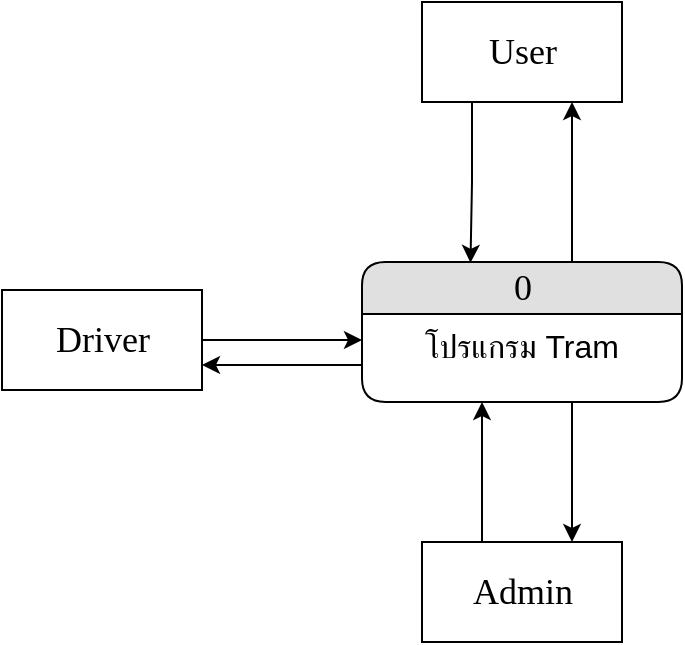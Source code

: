 <mxfile version="15.9.6" type="device" pages="7"><diagram name="Main" id="5d7acffa-a066-3a61-03fe-96351882024d"><mxGraphModel dx="868" dy="450" grid="1" gridSize="10" guides="1" tooltips="1" connect="1" arrows="1" fold="1" page="1" pageScale="1" pageWidth="1100" pageHeight="850" background="#ffffff" math="0" shadow="0"><root><mxCell id="0"/><mxCell id="1" parent="0"/><mxCell id="nrK0Wvl3mfMDqvqqw5Wj-1" style="edgeStyle=orthogonalEdgeStyle;rounded=1;orthogonalLoop=1;jettySize=auto;html=1;fontFamily=Times New Roman;fontSize=11;entryX=0.75;entryY=0;entryDx=0;entryDy=0;" parent="1" source="21ea969265ad0168-6" target="G5hJrLLLf-9OctMic5k5-9" edge="1"><mxGeometry relative="1" as="geometry"><mxPoint x="580" y="440" as="targetPoint"/><Array as="points"><mxPoint x="585" y="370"/><mxPoint x="585" y="370"/></Array></mxGeometry></mxCell><mxCell id="21ea969265ad0168-6" value="&lt;font style=&quot;font-size: 18px&quot;&gt;0&lt;/font&gt;" style="swimlane;html=1;fontStyle=0;childLayout=stackLayout;horizontal=1;startSize=26;fillColor=#e0e0e0;horizontalStack=0;resizeParent=1;resizeLast=0;collapsible=1;marginBottom=0;swimlaneFillColor=#ffffff;align=center;rounded=1;shadow=0;comic=0;labelBackgroundColor=none;strokeWidth=1;fontFamily=Verdana;fontSize=12" parent="1" vertex="1"><mxGeometry x="480" y="260" width="160" height="70" as="geometry"/></mxCell><mxCell id="21ea969265ad0168-7" value="&lt;font style=&quot;font-size: 16px&quot;&gt;โปรแกรม Tram Tracking&lt;/font&gt;" style="text;html=1;strokeColor=none;fillColor=none;spacingLeft=4;spacingRight=4;whiteSpace=wrap;overflow=hidden;rotatable=0;points=[[0,0.5],[1,0.5]];portConstraint=eastwest;align=center;" parent="21ea969265ad0168-6" vertex="1"><mxGeometry y="26" width="160" height="26" as="geometry"/></mxCell><mxCell id="G5hJrLLLf-9OctMic5k5-12" style="edgeStyle=orthogonalEdgeStyle;rounded=0;orthogonalLoop=1;jettySize=auto;html=1;exitX=0.25;exitY=1;exitDx=0;exitDy=0;entryX=0.339;entryY=0.006;entryDx=0;entryDy=0;entryPerimeter=0;fontFamily=Times New Roman;fontSize=18;" parent="1" source="G5hJrLLLf-9OctMic5k5-8" target="21ea969265ad0168-6" edge="1"><mxGeometry relative="1" as="geometry"/></mxCell><mxCell id="G5hJrLLLf-9OctMic5k5-8" value="User" style="html=1;dashed=0;whitespace=wrap;fontFamily=Times New Roman;fontSize=18;align=center;" parent="1" vertex="1"><mxGeometry x="510" y="130" width="100" height="50" as="geometry"/></mxCell><mxCell id="nrK0Wvl3mfMDqvqqw5Wj-2" style="edgeStyle=orthogonalEdgeStyle;rounded=1;orthogonalLoop=1;jettySize=auto;html=1;fontFamily=Times New Roman;fontSize=11;" parent="1" source="G5hJrLLLf-9OctMic5k5-9" edge="1"><mxGeometry relative="1" as="geometry"><mxPoint x="540" y="330" as="targetPoint"/><Array as="points"><mxPoint x="540" y="430"/><mxPoint x="540" y="430"/></Array></mxGeometry></mxCell><mxCell id="G5hJrLLLf-9OctMic5k5-9" value="Admin" style="html=1;dashed=0;whitespace=wrap;fontFamily=Times New Roman;fontSize=18;align=center;" parent="1" vertex="1"><mxGeometry x="510" y="400" width="100" height="50" as="geometry"/></mxCell><mxCell id="G5hJrLLLf-9OctMic5k5-14" value="" style="endArrow=classic;html=1;rounded=0;fontFamily=Times New Roman;fontSize=18;entryX=0.75;entryY=1;entryDx=0;entryDy=0;" parent="1" target="G5hJrLLLf-9OctMic5k5-8" edge="1"><mxGeometry width="50" height="50" relative="1" as="geometry"><mxPoint x="585" y="260" as="sourcePoint"/><mxPoint x="550" y="260" as="targetPoint"/></mxGeometry></mxCell><mxCell id="--0UfhICohEHlOSowOsR-2" style="edgeStyle=orthogonalEdgeStyle;rounded=0;orthogonalLoop=1;jettySize=auto;html=1;" parent="1" source="--0UfhICohEHlOSowOsR-1" target="21ea969265ad0168-7" edge="1"><mxGeometry relative="1" as="geometry"/></mxCell><mxCell id="--0UfhICohEHlOSowOsR-1" value="Driver" style="html=1;dashed=0;whitespace=wrap;fontFamily=Times New Roman;fontSize=18;align=center;" parent="1" vertex="1"><mxGeometry x="300" y="274" width="100" height="50" as="geometry"/></mxCell><mxCell id="HAqp342G6qRQvOVNXHOL-1" style="edgeStyle=orthogonalEdgeStyle;rounded=1;orthogonalLoop=1;jettySize=auto;html=1;entryX=1;entryY=0.75;entryDx=0;entryDy=0;fontSize=9;" parent="1" source="21ea969265ad0168-7" target="--0UfhICohEHlOSowOsR-1" edge="1"><mxGeometry relative="1" as="geometry"><Array as="points"><mxPoint x="440" y="312"/></Array></mxGeometry></mxCell></root></mxGraphModel></diagram><diagram id="s9YBe_ScBMngTAmfNvNC" name="0"><mxGraphModel dx="868" dy="450" grid="1" gridSize="10" guides="1" tooltips="1" connect="1" arrows="1" fold="1" page="1" pageScale="1" pageWidth="850" pageHeight="1100" math="0" shadow="0"><root><mxCell id="BU_ToQpGurreeYek6TSk-0"/><mxCell id="BU_ToQpGurreeYek6TSk-1" parent="BU_ToQpGurreeYek6TSk-0"/><mxCell id="TGbDxNOKipw118qMxNzy-19" style="edgeStyle=orthogonalEdgeStyle;rounded=1;orthogonalLoop=1;jettySize=auto;html=1;entryX=0;entryY=0.75;entryDx=0;entryDy=0;fontFamily=Times New Roman;fontSize=18;" parent="BU_ToQpGurreeYek6TSk-1" source="aK1KgbUJmw44dC72Wlww-0" target="TGbDxNOKipw118qMxNzy-5" edge="1"><mxGeometry relative="1" as="geometry"><Array as="points"><mxPoint x="350" y="235"/><mxPoint x="350" y="88"/></Array></mxGeometry></mxCell><mxCell id="aK1KgbUJmw44dC72Wlww-0" value="&lt;font style=&quot;font-size: 18px&quot;&gt;1&lt;br&gt;&lt;/font&gt;" style="swimlane;html=1;fontStyle=0;childLayout=stackLayout;horizontal=1;startSize=26;fillColor=#e0e0e0;horizontalStack=0;resizeParent=1;resizeLast=0;collapsible=1;marginBottom=0;swimlaneFillColor=#ffffff;align=center;rounded=1;shadow=0;comic=0;labelBackgroundColor=none;strokeWidth=1;fontFamily=Verdana;fontSize=12" parent="BU_ToQpGurreeYek6TSk-1" vertex="1"><mxGeometry x="180" y="200" width="160" height="70" as="geometry"/></mxCell><mxCell id="aK1KgbUJmw44dC72Wlww-1" value="&lt;span style=&quot;font-size: 16px&quot;&gt;ระบบแผนที่&lt;/span&gt;" style="text;html=1;strokeColor=none;fillColor=none;spacingLeft=4;spacingRight=4;whiteSpace=wrap;overflow=hidden;rotatable=0;points=[[0,0.5],[1,0.5]];portConstraint=eastwest;align=center;" parent="aK1KgbUJmw44dC72Wlww-0" vertex="1"><mxGeometry y="26" width="160" height="26" as="geometry"/></mxCell><mxCell id="TGbDxNOKipw118qMxNzy-21" style="edgeStyle=orthogonalEdgeStyle;rounded=1;orthogonalLoop=1;jettySize=auto;html=1;entryX=0.75;entryY=1;entryDx=0;entryDy=0;fontFamily=Times New Roman;fontSize=18;exitX=0.656;exitY=0.014;exitDx=0;exitDy=0;exitPerimeter=0;" parent="BU_ToQpGurreeYek6TSk-1" source="aK1KgbUJmw44dC72Wlww-2" target="TGbDxNOKipw118qMxNzy-5" edge="1"><mxGeometry relative="1" as="geometry"/></mxCell><mxCell id="aK1KgbUJmw44dC72Wlww-2" value="&lt;font style=&quot;font-size: 18px&quot;&gt;2&lt;br&gt;&lt;/font&gt;" style="swimlane;html=1;fontStyle=0;childLayout=stackLayout;horizontal=1;startSize=26;fillColor=#e0e0e0;horizontalStack=0;resizeParent=1;resizeLast=0;collapsible=1;marginBottom=0;swimlaneFillColor=#ffffff;align=center;rounded=1;shadow=0;comic=0;labelBackgroundColor=none;strokeWidth=1;fontFamily=Verdana;fontSize=12" parent="BU_ToQpGurreeYek6TSk-1" vertex="1"><mxGeometry x="380" y="200" width="160" height="70" as="geometry"/></mxCell><mxCell id="aK1KgbUJmw44dC72Wlww-3" value="&lt;font style=&quot;font-size: 16px&quot;&gt;ระบบแนะนำเส้นทาง&lt;/font&gt;" style="text;html=1;strokeColor=none;fillColor=none;spacingLeft=4;spacingRight=4;whiteSpace=wrap;overflow=hidden;rotatable=0;points=[[0,0.5],[1,0.5]];portConstraint=eastwest;align=center;" parent="aK1KgbUJmw44dC72Wlww-2" vertex="1"><mxGeometry y="26" width="160" height="26" as="geometry"/></mxCell><mxCell id="aK1KgbUJmw44dC72Wlww-4" value="&lt;font style=&quot;font-size: 18px&quot;&gt;4&lt;br&gt;&lt;/font&gt;" style="swimlane;html=1;fontStyle=0;childLayout=stackLayout;horizontal=1;startSize=26;fillColor=#e0e0e0;horizontalStack=0;resizeParent=1;resizeLast=0;collapsible=1;marginBottom=0;swimlaneFillColor=#ffffff;align=center;rounded=1;shadow=0;comic=0;labelBackgroundColor=none;strokeWidth=1;fontFamily=Verdana;fontSize=12" parent="BU_ToQpGurreeYek6TSk-1" vertex="1"><mxGeometry x="650" y="160" width="160" height="70" as="geometry"/></mxCell><mxCell id="aK1KgbUJmw44dC72Wlww-5" value="&lt;span style=&quot;font-size: 16px&quot;&gt;ส่งข้อคิดเห็น&lt;/span&gt;" style="text;html=1;strokeColor=none;fillColor=none;spacingLeft=4;spacingRight=4;whiteSpace=wrap;overflow=hidden;rotatable=0;points=[[0,0.5],[1,0.5]];portConstraint=eastwest;align=center;" parent="aK1KgbUJmw44dC72Wlww-4" vertex="1"><mxGeometry y="26" width="160" height="26" as="geometry"/></mxCell><mxCell id="FmTVlpoisyUdYB0_cuJ6-38" style="edgeStyle=orthogonalEdgeStyle;rounded=1;orthogonalLoop=1;jettySize=auto;html=1;entryX=0.75;entryY=0;entryDx=0;entryDy=0;fontSize=9;" parent="BU_ToQpGurreeYek6TSk-1" source="aK1KgbUJmw44dC72Wlww-6" target="FmTVlpoisyUdYB0_cuJ6-16" edge="1"><mxGeometry relative="1" as="geometry"/></mxCell><mxCell id="aK1KgbUJmw44dC72Wlww-6" value="&lt;blockquote style=&quot;margin: 0 0 0 40px ; border: none ; padding: 0px&quot;&gt;Feedback&lt;/blockquote&gt;" style="html=1;dashed=0;whitespace=wrap;shape=mxgraph.dfd.dataStoreID;align=left;spacingLeft=3;points=[[0,0],[0.5,0],[1,0],[0,0.5],[1,0.5],[0,1],[0.5,1],[1,1]];fontFamily=Times New Roman;fontSize=18;" parent="BU_ToQpGurreeYek6TSk-1" vertex="1"><mxGeometry x="680" y="290" width="120" height="30" as="geometry"/></mxCell><mxCell id="FmTVlpoisyUdYB0_cuJ6-42" style="edgeStyle=orthogonalEdgeStyle;rounded=1;orthogonalLoop=1;jettySize=auto;html=1;entryX=0.688;entryY=0.029;entryDx=0;entryDy=0;entryPerimeter=0;fontSize=9;" parent="BU_ToQpGurreeYek6TSk-1" source="aK1KgbUJmw44dC72Wlww-7" target="FmTVlpoisyUdYB0_cuJ6-14" edge="1"><mxGeometry relative="1" as="geometry"><Array as="points"><mxPoint x="468" y="440"/><mxPoint x="265" y="440"/></Array></mxGeometry></mxCell><mxCell id="aK1KgbUJmw44dC72Wlww-7" value="&lt;blockquote style=&quot;margin: 0 0 0 40px ; border: none ; padding: 0px&quot;&gt;Station&lt;/blockquote&gt;" style="html=1;dashed=0;whitespace=wrap;shape=mxgraph.dfd.dataStoreID;align=left;spacingLeft=3;points=[[0,0],[0.5,0],[1,0],[0,0.5],[1,0.5],[0,1],[0.5,1],[1,1]];fontFamily=Times New Roman;fontSize=18;" parent="BU_ToQpGurreeYek6TSk-1" vertex="1"><mxGeometry x="405" y="370" width="125" height="30" as="geometry"/></mxCell><mxCell id="aK1KgbUJmw44dC72Wlww-8" value="&lt;blockquote style=&quot;margin: 0 0 0 40px ; border: none ; padding: 0px&quot;&gt;Tram&lt;/blockquote&gt;" style="html=1;dashed=0;whitespace=wrap;shape=mxgraph.dfd.dataStoreID;align=left;spacingLeft=3;points=[[0,0],[0.5,0],[1,0],[0,0.5],[1,0.5],[0,1],[0.5,1],[1,1]];fontFamily=Times New Roman;fontSize=18;" parent="BU_ToQpGurreeYek6TSk-1" vertex="1"><mxGeometry x="205" y="370" width="110" height="30" as="geometry"/></mxCell><mxCell id="aK1KgbUJmw44dC72Wlww-10" value="" style="endArrow=classic;html=1;rounded=0;fontFamily=Times New Roman;fontSize=18;exitX=0.5;exitY=1;exitDx=0;exitDy=0;entryX=0.425;entryY=-0.067;entryDx=0;entryDy=0;entryPerimeter=0;" parent="BU_ToQpGurreeYek6TSk-1" source="aK1KgbUJmw44dC72Wlww-4" target="aK1KgbUJmw44dC72Wlww-6" edge="1"><mxGeometry width="50" height="50" relative="1" as="geometry"><mxPoint x="715" y="280" as="sourcePoint"/><mxPoint x="765" y="230" as="targetPoint"/></mxGeometry></mxCell><mxCell id="TGbDxNOKipw118qMxNzy-0" value="" style="endArrow=classic;html=1;rounded=0;fontFamily=Times New Roman;fontSize=18;exitX=0.318;exitY=-0.033;exitDx=0;exitDy=0;exitPerimeter=0;" parent="BU_ToQpGurreeYek6TSk-1" source="aK1KgbUJmw44dC72Wlww-8" edge="1"><mxGeometry width="50" height="50" relative="1" as="geometry"><mxPoint x="220" y="360" as="sourcePoint"/><mxPoint x="240" y="270" as="targetPoint"/></mxGeometry></mxCell><mxCell id="TGbDxNOKipw118qMxNzy-2" value="" style="endArrow=classic;html=1;rounded=0;fontFamily=Times New Roman;fontSize=18;exitX=0.318;exitY=-0.033;exitDx=0;exitDy=0;exitPerimeter=0;" parent="BU_ToQpGurreeYek6TSk-1" edge="1"><mxGeometry width="50" height="50" relative="1" as="geometry"><mxPoint x="425" y="370" as="sourcePoint"/><mxPoint x="425.02" y="270.99" as="targetPoint"/></mxGeometry></mxCell><mxCell id="TGbDxNOKipw118qMxNzy-3" value="" style="endArrow=classic;html=1;rounded=1;fontFamily=Times New Roman;fontSize=18;exitX=0;exitY=0.5;exitDx=0;exitDy=0;entryX=0.75;entryY=1;entryDx=0;entryDy=0;" parent="BU_ToQpGurreeYek6TSk-1" source="aK1KgbUJmw44dC72Wlww-7" target="aK1KgbUJmw44dC72Wlww-0" edge="1"><mxGeometry width="50" height="50" relative="1" as="geometry"><mxPoint x="340" y="460" as="sourcePoint"/><mxPoint x="390" y="410" as="targetPoint"/><Array as="points"><mxPoint x="380" y="385"/><mxPoint x="380" y="300"/><mxPoint x="300" y="300"/></Array></mxGeometry></mxCell><mxCell id="FmTVlpoisyUdYB0_cuJ6-40" style="edgeStyle=orthogonalEdgeStyle;rounded=1;orthogonalLoop=1;jettySize=auto;html=1;entryX=0.5;entryY=1;entryDx=0;entryDy=0;fontSize=9;" parent="BU_ToQpGurreeYek6TSk-1" source="TGbDxNOKipw118qMxNzy-4" target="FmTVlpoisyUdYB0_cuJ6-16" edge="1"><mxGeometry relative="1" as="geometry"/></mxCell><mxCell id="TGbDxNOKipw118qMxNzy-4" value="Admin" style="html=1;dashed=0;whitespace=wrap;fontFamily=Times New Roman;fontSize=18;align=center;" parent="BU_ToQpGurreeYek6TSk-1" vertex="1"><mxGeometry x="620" y="612" width="100" height="50" as="geometry"/></mxCell><mxCell id="TGbDxNOKipw118qMxNzy-6" style="edgeStyle=orthogonalEdgeStyle;rounded=1;orthogonalLoop=1;jettySize=auto;html=1;entryX=0.413;entryY=-0.014;entryDx=0;entryDy=0;entryPerimeter=0;fontFamily=Times New Roman;fontSize=18;" parent="BU_ToQpGurreeYek6TSk-1" source="TGbDxNOKipw118qMxNzy-5" target="aK1KgbUJmw44dC72Wlww-0" edge="1"><mxGeometry relative="1" as="geometry"/></mxCell><mxCell id="TGbDxNOKipw118qMxNzy-8" style="edgeStyle=orthogonalEdgeStyle;rounded=1;orthogonalLoop=1;jettySize=auto;html=1;entryX=0.5;entryY=0;entryDx=0;entryDy=0;fontFamily=Times New Roman;fontSize=18;" parent="BU_ToQpGurreeYek6TSk-1" source="TGbDxNOKipw118qMxNzy-5" target="aK1KgbUJmw44dC72Wlww-4" edge="1"><mxGeometry relative="1" as="geometry"/></mxCell><mxCell id="TGbDxNOKipw118qMxNzy-20" style="edgeStyle=orthogonalEdgeStyle;rounded=1;orthogonalLoop=1;jettySize=auto;html=1;entryX=0.5;entryY=0;entryDx=0;entryDy=0;fontFamily=Times New Roman;fontSize=18;exitX=0.5;exitY=1;exitDx=0;exitDy=0;" parent="BU_ToQpGurreeYek6TSk-1" source="TGbDxNOKipw118qMxNzy-5" target="aK1KgbUJmw44dC72Wlww-2" edge="1"><mxGeometry relative="1" as="geometry"><mxPoint x="440" y="100" as="sourcePoint"/></mxGeometry></mxCell><mxCell id="FmTVlpoisyUdYB0_cuJ6-4" style="edgeStyle=orthogonalEdgeStyle;rounded=1;orthogonalLoop=1;jettySize=auto;html=1;entryX=0.5;entryY=0;entryDx=0;entryDy=0;fontSize=9;" parent="BU_ToQpGurreeYek6TSk-1" source="TGbDxNOKipw118qMxNzy-5" target="FmTVlpoisyUdYB0_cuJ6-2" edge="1"><mxGeometry relative="1" as="geometry"><Array as="points"><mxPoint x="603" y="90"/></Array></mxGeometry></mxCell><mxCell id="TGbDxNOKipw118qMxNzy-5" value="User" style="html=1;dashed=0;whitespace=wrap;fontFamily=Times New Roman;fontSize=18;align=center;" parent="BU_ToQpGurreeYek6TSk-1" vertex="1"><mxGeometry x="410" y="50" width="100" height="50" as="geometry"/></mxCell><mxCell id="TpPvkUEtrsTubF2iffU6-0" value="บอกเส้น&lt;br&gt;ทางการขึ้นรถแทรม" style="text;html=1;align=center;verticalAlign=middle;resizable=0;points=[];autosize=1;strokeColor=none;fillColor=none;fontSize=11;fontFamily=Times New Roman;" parent="BU_ToQpGurreeYek6TSk-1" vertex="1"><mxGeometry x="480" y="140" width="100" height="30" as="geometry"/></mxCell><mxCell id="TpPvkUEtrsTubF2iffU6-1" value="ส่งตำแหน่งต้นทาง&lt;br&gt;และปลายทาง" style="text;html=1;align=center;verticalAlign=middle;resizable=0;points=[];autosize=1;strokeColor=none;fillColor=none;fontSize=11;fontFamily=Times New Roman;" parent="BU_ToQpGurreeYek6TSk-1" vertex="1"><mxGeometry x="360" y="140" width="100" height="30" as="geometry"/></mxCell><mxCell id="FmTVlpoisyUdYB0_cuJ6-18" style="edgeStyle=orthogonalEdgeStyle;rounded=1;orthogonalLoop=1;jettySize=auto;html=1;entryX=0.5;entryY=1;entryDx=0;entryDy=0;fontSize=9;" parent="BU_ToQpGurreeYek6TSk-1" source="4f4UaBYGKjtaCjs0nMPx-5" target="FmTVlpoisyUdYB0_cuJ6-14" edge="1"><mxGeometry relative="1" as="geometry"/></mxCell><mxCell id="4f4UaBYGKjtaCjs0nMPx-5" value="driver" style="html=1;dashed=0;whitespace=wrap;fontFamily=Times New Roman;fontSize=18;align=center;" parent="BU_ToQpGurreeYek6TSk-1" vertex="1"><mxGeometry x="185" y="612" width="100" height="50" as="geometry"/></mxCell><mxCell id="FmTVlpoisyUdYB0_cuJ6-39" style="edgeStyle=orthogonalEdgeStyle;rounded=1;orthogonalLoop=1;jettySize=auto;html=1;fontSize=9;" parent="BU_ToQpGurreeYek6TSk-1" source="FmTVlpoisyUdYB0_cuJ6-1" target="FmTVlpoisyUdYB0_cuJ6-16" edge="1"><mxGeometry relative="1" as="geometry"><Array as="points"><mxPoint x="640" y="440"/><mxPoint x="670" y="440"/></Array></mxGeometry></mxCell><mxCell id="FmTVlpoisyUdYB0_cuJ6-1" value="&lt;blockquote style=&quot;margin: 0 0 0 40px ; border: none ; padding: 0px&quot;&gt;Log user&lt;/blockquote&gt;" style="html=1;dashed=0;whitespace=wrap;shape=mxgraph.dfd.dataStoreID;align=left;spacingLeft=3;points=[[0,0],[0.5,0],[1,0],[0,0.5],[1,0.5],[0,1],[0.5,1],[1,1]];fontFamily=Times New Roman;fontSize=18;" parent="BU_ToQpGurreeYek6TSk-1" vertex="1"><mxGeometry x="540" y="300" width="125" height="30" as="geometry"/></mxCell><mxCell id="FmTVlpoisyUdYB0_cuJ6-5" style="edgeStyle=orthogonalEdgeStyle;rounded=1;orthogonalLoop=1;jettySize=auto;html=1;fontSize=9;" parent="BU_ToQpGurreeYek6TSk-1" source="FmTVlpoisyUdYB0_cuJ6-2" target="FmTVlpoisyUdYB0_cuJ6-1" edge="1"><mxGeometry relative="1" as="geometry"/></mxCell><mxCell id="FmTVlpoisyUdYB0_cuJ6-2" value="&lt;font style=&quot;font-size: 18px&quot;&gt;3&lt;br&gt;&lt;/font&gt;" style="swimlane;html=1;fontStyle=0;childLayout=stackLayout;horizontal=1;startSize=26;fillColor=#e0e0e0;horizontalStack=0;resizeParent=1;resizeLast=0;collapsible=1;marginBottom=0;swimlaneFillColor=#ffffff;align=center;rounded=1;shadow=0;comic=0;labelBackgroundColor=none;strokeWidth=1;fontFamily=Verdana;fontSize=12" parent="BU_ToQpGurreeYek6TSk-1" vertex="1"><mxGeometry x="557.5" y="200" width="90" height="70" as="geometry"/></mxCell><mxCell id="FmTVlpoisyUdYB0_cuJ6-3" value="&lt;font style=&quot;font-size: 13px&quot;&gt;บันทึกผลการดำเนินงาน&lt;/font&gt;" style="text;html=1;strokeColor=none;fillColor=none;spacingLeft=4;spacingRight=4;whiteSpace=wrap;overflow=hidden;rotatable=0;points=[[0,0.5],[1,0.5]];portConstraint=eastwest;align=center;" parent="FmTVlpoisyUdYB0_cuJ6-2" vertex="1"><mxGeometry y="26" width="90" height="34" as="geometry"/></mxCell><mxCell id="FmTVlpoisyUdYB0_cuJ6-25" style="edgeStyle=orthogonalEdgeStyle;rounded=1;orthogonalLoop=1;jettySize=auto;html=1;entryX=0;entryY=0.5;entryDx=0;entryDy=0;fontSize=9;" parent="BU_ToQpGurreeYek6TSk-1" source="FmTVlpoisyUdYB0_cuJ6-14" target="aK1KgbUJmw44dC72Wlww-8" edge="1"><mxGeometry relative="1" as="geometry"><Array as="points"><mxPoint x="185" y="385"/></Array></mxGeometry></mxCell><mxCell id="FmTVlpoisyUdYB0_cuJ6-26" style="edgeStyle=orthogonalEdgeStyle;rounded=1;orthogonalLoop=1;jettySize=auto;html=1;entryX=0;entryY=0.5;entryDx=0;entryDy=0;fontSize=9;" parent="BU_ToQpGurreeYek6TSk-1" source="FmTVlpoisyUdYB0_cuJ6-14" target="FmTVlpoisyUdYB0_cuJ6-19" edge="1"><mxGeometry relative="1" as="geometry"/></mxCell><mxCell id="FmTVlpoisyUdYB0_cuJ6-43" style="edgeStyle=orthogonalEdgeStyle;rounded=1;orthogonalLoop=1;jettySize=auto;html=1;entryX=0;entryY=0;entryDx=0;entryDy=0;fontSize=9;" parent="BU_ToQpGurreeYek6TSk-1" source="FmTVlpoisyUdYB0_cuJ6-14" target="FmTVlpoisyUdYB0_cuJ6-21" edge="1"><mxGeometry relative="1" as="geometry"><Array as="points"><mxPoint x="330" y="546"/><mxPoint x="330" y="642"/></Array></mxGeometry></mxCell><mxCell id="FmTVlpoisyUdYB0_cuJ6-44" style="edgeStyle=orthogonalEdgeStyle;rounded=1;orthogonalLoop=1;jettySize=auto;html=1;entryX=0.25;entryY=0;entryDx=0;entryDy=0;fontSize=9;" parent="BU_ToQpGurreeYek6TSk-1" source="FmTVlpoisyUdYB0_cuJ6-14" target="4f4UaBYGKjtaCjs0nMPx-5" edge="1"><mxGeometry relative="1" as="geometry"><Array as="points"><mxPoint x="210" y="576"/><mxPoint x="210" y="576"/></Array></mxGeometry></mxCell><mxCell id="FmTVlpoisyUdYB0_cuJ6-14" value="&lt;font style=&quot;font-size: 18px&quot;&gt;5&lt;br&gt;&lt;/font&gt;" style="swimlane;html=1;fontStyle=0;childLayout=stackLayout;horizontal=1;startSize=26;fillColor=#e0e0e0;horizontalStack=0;resizeParent=1;resizeLast=0;collapsible=1;marginBottom=0;swimlaneFillColor=#ffffff;align=center;rounded=1;shadow=0;comic=0;labelBackgroundColor=none;strokeWidth=1;fontFamily=Verdana;fontSize=12" parent="BU_ToQpGurreeYek6TSk-1" vertex="1"><mxGeometry x="155" y="492" width="160" height="70" as="geometry"/></mxCell><mxCell id="FmTVlpoisyUdYB0_cuJ6-15" value="&lt;span style=&quot;font-size: 16px&quot;&gt;ระบบส่วนdriver&lt;/span&gt;" style="text;html=1;strokeColor=none;fillColor=none;spacingLeft=4;spacingRight=4;whiteSpace=wrap;overflow=hidden;rotatable=0;points=[[0,0.5],[1,0.5]];portConstraint=eastwest;align=center;" parent="FmTVlpoisyUdYB0_cuJ6-14" vertex="1"><mxGeometry y="26" width="160" height="26" as="geometry"/></mxCell><mxCell id="FmTVlpoisyUdYB0_cuJ6-32" style="edgeStyle=orthogonalEdgeStyle;rounded=1;orthogonalLoop=1;jettySize=auto;html=1;entryX=1;entryY=0.5;entryDx=0;entryDy=0;fontSize=9;" parent="BU_ToQpGurreeYek6TSk-1" source="FmTVlpoisyUdYB0_cuJ6-16" target="FmTVlpoisyUdYB0_cuJ6-20" edge="1"><mxGeometry relative="1" as="geometry"><Array as="points"><mxPoint x="550" y="527"/><mxPoint x="550" y="597"/></Array></mxGeometry></mxCell><mxCell id="FmTVlpoisyUdYB0_cuJ6-36" style="edgeStyle=orthogonalEdgeStyle;rounded=1;orthogonalLoop=1;jettySize=auto;html=1;entryX=0.773;entryY=1.1;entryDx=0;entryDy=0;entryPerimeter=0;fontSize=9;" parent="BU_ToQpGurreeYek6TSk-1" source="FmTVlpoisyUdYB0_cuJ6-16" target="aK1KgbUJmw44dC72Wlww-8" edge="1"><mxGeometry relative="1" as="geometry"><Array as="points"><mxPoint x="610" y="480"/><mxPoint x="290" y="480"/></Array></mxGeometry></mxCell><mxCell id="FmTVlpoisyUdYB0_cuJ6-37" style="edgeStyle=orthogonalEdgeStyle;rounded=1;orthogonalLoop=1;jettySize=auto;html=1;entryX=1;entryY=1;entryDx=0;entryDy=0;fontSize=9;" parent="BU_ToQpGurreeYek6TSk-1" source="FmTVlpoisyUdYB0_cuJ6-16" target="aK1KgbUJmw44dC72Wlww-7" edge="1"><mxGeometry relative="1" as="geometry"><Array as="points"><mxPoint x="640" y="460"/><mxPoint x="530" y="460"/></Array></mxGeometry></mxCell><mxCell id="FmTVlpoisyUdYB0_cuJ6-41" style="edgeStyle=orthogonalEdgeStyle;rounded=1;orthogonalLoop=1;jettySize=auto;html=1;entryX=0.75;entryY=0;entryDx=0;entryDy=0;fontSize=9;" parent="BU_ToQpGurreeYek6TSk-1" source="FmTVlpoisyUdYB0_cuJ6-16" target="TGbDxNOKipw118qMxNzy-4" edge="1"><mxGeometry relative="1" as="geometry"><Array as="points"><mxPoint x="695" y="582"/><mxPoint x="695" y="582"/></Array></mxGeometry></mxCell><mxCell id="FmTVlpoisyUdYB0_cuJ6-16" value="&lt;font style=&quot;font-size: 18px&quot;&gt;6&lt;br&gt;&lt;/font&gt;" style="swimlane;html=1;fontStyle=0;childLayout=stackLayout;horizontal=1;startSize=26;fillColor=#e0e0e0;horizontalStack=0;resizeParent=1;resizeLast=0;collapsible=1;marginBottom=0;swimlaneFillColor=#ffffff;align=center;rounded=1;shadow=0;comic=0;labelBackgroundColor=none;strokeWidth=1;fontFamily=Verdana;fontSize=12" parent="BU_ToQpGurreeYek6TSk-1" vertex="1"><mxGeometry x="590" y="492" width="160" height="70" as="geometry"/></mxCell><mxCell id="FmTVlpoisyUdYB0_cuJ6-17" value="&lt;span style=&quot;font-size: 16px&quot;&gt;ระบบส่วนของ Admin&lt;/span&gt;" style="text;html=1;strokeColor=none;fillColor=none;spacingLeft=4;spacingRight=4;whiteSpace=wrap;overflow=hidden;rotatable=0;points=[[0,0.5],[1,0.5]];portConstraint=eastwest;align=center;" parent="FmTVlpoisyUdYB0_cuJ6-16" vertex="1"><mxGeometry y="26" width="160" height="26" as="geometry"/></mxCell><mxCell id="FmTVlpoisyUdYB0_cuJ6-34" style="edgeStyle=orthogonalEdgeStyle;rounded=1;orthogonalLoop=1;jettySize=auto;html=1;fontSize=9;" parent="BU_ToQpGurreeYek6TSk-1" source="FmTVlpoisyUdYB0_cuJ6-19" edge="1"><mxGeometry relative="1" as="geometry"><mxPoint x="590" y="520" as="targetPoint"/><Array as="points"><mxPoint x="500" y="520"/><mxPoint x="500" y="520"/></Array></mxGeometry></mxCell><mxCell id="FmTVlpoisyUdYB0_cuJ6-19" value="&lt;blockquote style=&quot;margin: 0 0 0 40px ; border: none ; padding: 0px&quot;&gt;One day&lt;/blockquote&gt;" style="html=1;dashed=0;whitespace=wrap;shape=mxgraph.dfd.dataStoreID;align=left;spacingLeft=3;points=[[0,0],[0.5,0],[1,0],[0,0.5],[1,0.5],[0,1],[0.5,1],[1,1]];fontFamily=Times New Roman;fontSize=18;" parent="BU_ToQpGurreeYek6TSk-1" vertex="1"><mxGeometry x="355" y="512" width="110" height="30" as="geometry"/></mxCell><mxCell id="FmTVlpoisyUdYB0_cuJ6-33" style="edgeStyle=orthogonalEdgeStyle;rounded=1;orthogonalLoop=1;jettySize=auto;html=1;fontSize=9;" parent="BU_ToQpGurreeYek6TSk-1" source="FmTVlpoisyUdYB0_cuJ6-20" edge="1"><mxGeometry relative="1" as="geometry"><mxPoint x="600" y="562" as="targetPoint"/><Array as="points"><mxPoint x="600" y="602"/></Array></mxGeometry></mxCell><mxCell id="FmTVlpoisyUdYB0_cuJ6-20" value="&lt;blockquote style=&quot;margin: 0 0 0 40px ; border: none ; padding: 0px&quot;&gt;Log service&lt;/blockquote&gt;" style="html=1;dashed=0;whitespace=wrap;shape=mxgraph.dfd.dataStoreID;align=left;spacingLeft=3;points=[[0,0],[0.5,0],[1,0],[0,0.5],[1,0.5],[0,1],[0.5,1],[1,1]];fontFamily=Times New Roman;fontSize=18;" parent="BU_ToQpGurreeYek6TSk-1" vertex="1"><mxGeometry x="355" y="582" width="140" height="30" as="geometry"/></mxCell><mxCell id="FmTVlpoisyUdYB0_cuJ6-29" style="edgeStyle=orthogonalEdgeStyle;rounded=1;orthogonalLoop=1;jettySize=auto;html=1;fontSize=9;" parent="BU_ToQpGurreeYek6TSk-1" source="FmTVlpoisyUdYB0_cuJ6-21" edge="1"><mxGeometry relative="1" as="geometry"><mxPoint x="290" y="562" as="targetPoint"/><Array as="points"><mxPoint x="290" y="660"/></Array></mxGeometry></mxCell><mxCell id="FmTVlpoisyUdYB0_cuJ6-31" style="edgeStyle=orthogonalEdgeStyle;rounded=1;orthogonalLoop=1;jettySize=auto;html=1;fontSize=9;" parent="BU_ToQpGurreeYek6TSk-1" source="FmTVlpoisyUdYB0_cuJ6-21" edge="1"><mxGeometry relative="1" as="geometry"><mxPoint x="610" y="562" as="targetPoint"/><Array as="points"><mxPoint x="610" y="670"/></Array></mxGeometry></mxCell><mxCell id="FmTVlpoisyUdYB0_cuJ6-21" value="&lt;blockquote style=&quot;margin: 0 0 0 40px ; border: none ; padding: 0px&quot;&gt;Service user&lt;/blockquote&gt;" style="html=1;dashed=0;whitespace=wrap;shape=mxgraph.dfd.dataStoreID;align=left;spacingLeft=3;points=[[0,0],[0.5,0],[1,0],[0,0.5],[1,0.5],[0,1],[0.5,1],[1,1]];fontFamily=Times New Roman;fontSize=18;" parent="BU_ToQpGurreeYek6TSk-1" vertex="1"><mxGeometry x="355" y="642" width="135" height="30" as="geometry"/></mxCell><mxCell id="FmTVlpoisyUdYB0_cuJ6-27" style="edgeStyle=orthogonalEdgeStyle;rounded=1;orthogonalLoop=1;jettySize=auto;html=1;entryX=0;entryY=0.5;entryDx=0;entryDy=0;fontSize=9;" parent="BU_ToQpGurreeYek6TSk-1" source="FmTVlpoisyUdYB0_cuJ6-15" target="FmTVlpoisyUdYB0_cuJ6-20" edge="1"><mxGeometry relative="1" as="geometry"/></mxCell><mxCell id="FmTVlpoisyUdYB0_cuJ6-30" style="edgeStyle=orthogonalEdgeStyle;rounded=1;orthogonalLoop=1;jettySize=auto;html=1;fontSize=9;" parent="BU_ToQpGurreeYek6TSk-1" source="FmTVlpoisyUdYB0_cuJ6-17" edge="1"><mxGeometry relative="1" as="geometry"><Array as="points"><mxPoint x="560" y="531"/><mxPoint x="560" y="650"/><mxPoint x="490" y="650"/></Array><mxPoint x="490" y="650" as="targetPoint"/></mxGeometry></mxCell></root></mxGraphModel></diagram><diagram id="3hT_shUGDJ_oxFn-ZmGp" name="1"><mxGraphModel dx="868" dy="450" grid="1" gridSize="10" guides="1" tooltips="1" connect="1" arrows="1" fold="1" page="1" pageScale="1" pageWidth="850" pageHeight="1100" math="0" shadow="0"><root><mxCell id="Fjr-_KzVFE_tt_vE0EkQ-0"/><mxCell id="Fjr-_KzVFE_tt_vE0EkQ-1" parent="Fjr-_KzVFE_tt_vE0EkQ-0"/><mxCell id="8Y1201ACGDfI3e8PTe_a-64" style="edgeStyle=orthogonalEdgeStyle;rounded=1;orthogonalLoop=1;jettySize=auto;html=1;entryX=0.625;entryY=0;entryDx=0;entryDy=0;entryPerimeter=0;fontFamily=Times New Roman;fontSize=14;" parent="Fjr-_KzVFE_tt_vE0EkQ-1" source="_keRz1HP2blo-GmXOC_X-0" target="8Y1201ACGDfI3e8PTe_a-10" edge="1"><mxGeometry relative="1" as="geometry"/></mxCell><mxCell id="8Y1201ACGDfI3e8PTe_a-72" style="edgeStyle=orthogonalEdgeStyle;rounded=1;orthogonalLoop=1;jettySize=auto;html=1;entryX=0.424;entryY=0.021;entryDx=0;entryDy=0;fontFamily=Times New Roman;fontSize=11;entryPerimeter=0;" parent="Fjr-_KzVFE_tt_vE0EkQ-1" source="_keRz1HP2blo-GmXOC_X-0" target="8Y1201ACGDfI3e8PTe_a-70" edge="1"><mxGeometry relative="1" as="geometry"><Array as="points"><mxPoint x="678" y="90"/></Array></mxGeometry></mxCell><mxCell id="8Y1201ACGDfI3e8PTe_a-80" style="edgeStyle=orthogonalEdgeStyle;rounded=1;orthogonalLoop=1;jettySize=auto;html=1;entryX=0.75;entryY=0;entryDx=0;entryDy=0;fontFamily=Times New Roman;fontSize=11;" parent="Fjr-_KzVFE_tt_vE0EkQ-1" source="_keRz1HP2blo-GmXOC_X-0" target="8Y1201ACGDfI3e8PTe_a-78" edge="1"><mxGeometry relative="1" as="geometry"><Array as="points"><mxPoint x="500" y="135"/><mxPoint x="610" y="135"/></Array></mxGeometry></mxCell><mxCell id="0p4nHU7kGswDBdWJuKCn-2" style="edgeStyle=orthogonalEdgeStyle;rounded=1;orthogonalLoop=1;jettySize=auto;html=1;entryX=0.695;entryY=-0.01;entryDx=0;entryDy=0;entryPerimeter=0;fontFamily=Times New Roman;fontSize=11;" parent="Fjr-_KzVFE_tt_vE0EkQ-1" source="_keRz1HP2blo-GmXOC_X-0" target="0p4nHU7kGswDBdWJuKCn-0" edge="1"><mxGeometry relative="1" as="geometry"><Array as="points"><mxPoint x="311" y="80"/></Array></mxGeometry></mxCell><mxCell id="0p4nHU7kGswDBdWJuKCn-11" style="edgeStyle=orthogonalEdgeStyle;rounded=1;orthogonalLoop=1;jettySize=auto;html=1;entryX=0.565;entryY=-0.021;entryDx=0;entryDy=0;entryPerimeter=0;fontFamily=Times New Roman;fontSize=11;" parent="Fjr-_KzVFE_tt_vE0EkQ-1" source="_keRz1HP2blo-GmXOC_X-0" target="0p4nHU7kGswDBdWJuKCn-9" edge="1"><mxGeometry relative="1" as="geometry"/></mxCell><mxCell id="_keRz1HP2blo-GmXOC_X-0" value="User" style="html=1;dashed=0;whitespace=wrap;fontFamily=Times New Roman;fontSize=18;align=center;" parent="Fjr-_KzVFE_tt_vE0EkQ-1" vertex="1"><mxGeometry x="420" y="50" width="100" height="50" as="geometry"/></mxCell><mxCell id="8Y1201ACGDfI3e8PTe_a-5" style="edgeStyle=orthogonalEdgeStyle;rounded=1;orthogonalLoop=1;jettySize=auto;html=1;fontFamily=Times New Roman;fontSize=18;" parent="Fjr-_KzVFE_tt_vE0EkQ-1" source="XSJAbNPULYJsZKqj9y9b-0" edge="1"><mxGeometry relative="1" as="geometry"><mxPoint x="170" y="250" as="targetPoint"/></mxGeometry></mxCell><mxCell id="vzHyj0R-wTTTxFfmyDqv-1" style="edgeStyle=orthogonalEdgeStyle;rounded=0;orthogonalLoop=1;jettySize=auto;html=1;" parent="Fjr-_KzVFE_tt_vE0EkQ-1" source="XSJAbNPULYJsZKqj9y9b-0" edge="1"><mxGeometry relative="1" as="geometry"><mxPoint x="285" y="340" as="targetPoint"/></mxGeometry></mxCell><mxCell id="z96VnWCd9RLq4M2QDlSr-1" style="edgeStyle=orthogonalEdgeStyle;rounded=1;orthogonalLoop=1;jettySize=auto;html=1;fontSize=17;" parent="Fjr-_KzVFE_tt_vE0EkQ-1" source="XSJAbNPULYJsZKqj9y9b-0" edge="1"><mxGeometry relative="1" as="geometry"><mxPoint x="440" y="390" as="targetPoint"/></mxGeometry></mxCell><mxCell id="XSJAbNPULYJsZKqj9y9b-0" value="&lt;blockquote style=&quot;margin: 0 0 0 40px ; border: none ; padding: 0px&quot;&gt;Tram&lt;/blockquote&gt;" style="html=1;dashed=0;whitespace=wrap;shape=mxgraph.dfd.dataStoreID;align=left;spacingLeft=3;points=[[0,0],[0.5,0],[1,0],[0,0.5],[1,0.5],[0,1],[0.5,1],[1,1]];fontFamily=Times New Roman;fontSize=18;" parent="Fjr-_KzVFE_tt_vE0EkQ-1" vertex="1"><mxGeometry x="230" y="422" width="110" height="30" as="geometry"/></mxCell><mxCell id="8Y1201ACGDfI3e8PTe_a-12" style="edgeStyle=orthogonalEdgeStyle;rounded=1;orthogonalLoop=1;jettySize=auto;html=1;fontFamily=Times New Roman;fontSize=14;" parent="Fjr-_KzVFE_tt_vE0EkQ-1" source="Wra8Q4rei845PSqFartt-0" edge="1"><mxGeometry relative="1" as="geometry"><mxPoint x="820" y="250" as="targetPoint"/></mxGeometry></mxCell><mxCell id="8Y1201ACGDfI3e8PTe_a-84" style="edgeStyle=orthogonalEdgeStyle;rounded=1;orthogonalLoop=1;jettySize=auto;html=1;fontFamily=Times New Roman;fontSize=11;" parent="Fjr-_KzVFE_tt_vE0EkQ-1" source="Wra8Q4rei845PSqFartt-0" edge="1"><mxGeometry relative="1" as="geometry"><mxPoint x="600" y="250" as="targetPoint"/><Array as="points"><mxPoint x="600" y="470"/><mxPoint x="600" y="470"/></Array></mxGeometry></mxCell><mxCell id="0p4nHU7kGswDBdWJuKCn-15" style="edgeStyle=orthogonalEdgeStyle;rounded=1;orthogonalLoop=1;jettySize=auto;html=1;fontFamily=Times New Roman;fontSize=11;" parent="Fjr-_KzVFE_tt_vE0EkQ-1" source="Wra8Q4rei845PSqFartt-0" edge="1"><mxGeometry relative="1" as="geometry"><mxPoint x="480" y="390" as="targetPoint"/></mxGeometry></mxCell><mxCell id="vzHyj0R-wTTTxFfmyDqv-0" style="edgeStyle=orthogonalEdgeStyle;rounded=0;orthogonalLoop=1;jettySize=auto;html=1;exitX=0.696;exitY=0.067;exitDx=0;exitDy=0;exitPerimeter=0;" parent="Fjr-_KzVFE_tt_vE0EkQ-1" source="Wra8Q4rei845PSqFartt-0" edge="1"><mxGeometry relative="1" as="geometry"><mxPoint x="690" y="370" as="targetPoint"/></mxGeometry></mxCell><mxCell id="Wra8Q4rei845PSqFartt-0" value="&lt;span&gt;&#9;&lt;/span&gt;&lt;blockquote style=&quot;margin: 0 0 0 40px ; border: none ; padding: 0px&quot;&gt;Station&lt;/blockquote&gt;" style="html=1;dashed=0;whitespace=wrap;shape=mxgraph.dfd.dataStoreID;align=left;spacingLeft=3;points=[[0,0],[0.5,0],[1,0],[0,0.5],[1,0.5],[0,1],[0.5,1],[1,1]];fontFamily=Times New Roman;fontSize=18;" parent="Fjr-_KzVFE_tt_vE0EkQ-1" vertex="1"><mxGeometry x="532.5" y="441" width="225" height="30" as="geometry"/></mxCell><mxCell id="8Y1201ACGDfI3e8PTe_a-68" style="edgeStyle=orthogonalEdgeStyle;rounded=1;orthogonalLoop=1;jettySize=auto;html=1;entryX=0;entryY=0.5;entryDx=0;entryDy=0;fontFamily=Times New Roman;fontSize=11;" parent="Fjr-_KzVFE_tt_vE0EkQ-1" source="8Y1201ACGDfI3e8PTe_a-0" target="_keRz1HP2blo-GmXOC_X-0" edge="1"><mxGeometry relative="1" as="geometry"><Array as="points"><mxPoint x="200" y="75"/></Array></mxGeometry></mxCell><mxCell id="8Y1201ACGDfI3e8PTe_a-0" value="&lt;font style=&quot;font-size: 18px&quot;&gt;1.1&lt;br&gt;&lt;/font&gt;" style="swimlane;html=1;fontStyle=0;childLayout=stackLayout;horizontal=1;startSize=26;fillColor=#e0e0e0;horizontalStack=0;resizeParent=1;resizeLast=0;collapsible=1;marginBottom=0;swimlaneFillColor=#ffffff;align=center;rounded=1;shadow=0;comic=0;labelBackgroundColor=none;strokeWidth=1;fontFamily=Verdana;fontSize=12" parent="Fjr-_KzVFE_tt_vE0EkQ-1" vertex="1"><mxGeometry x="140" y="170" width="160" height="80" as="geometry"/></mxCell><mxCell id="8Y1201ACGDfI3e8PTe_a-1" value="&lt;span style=&quot;font-size: 16px&quot;&gt;แสดงตำแหน่งรถแทรม&lt;/span&gt;" style="text;html=1;strokeColor=none;fillColor=none;spacingLeft=4;spacingRight=4;whiteSpace=wrap;overflow=hidden;rotatable=0;points=[[0,0.5],[1,0.5]];portConstraint=eastwest;align=center;" parent="8Y1201ACGDfI3e8PTe_a-0" vertex="1"><mxGeometry y="26" width="160" height="44" as="geometry"/></mxCell><mxCell id="8Y1201ACGDfI3e8PTe_a-13" style="edgeStyle=orthogonalEdgeStyle;rounded=1;orthogonalLoop=1;jettySize=auto;html=1;entryX=1;entryY=0.25;entryDx=0;entryDy=0;fontFamily=Times New Roman;fontSize=14;" parent="Fjr-_KzVFE_tt_vE0EkQ-1" source="8Y1201ACGDfI3e8PTe_a-10" target="_keRz1HP2blo-GmXOC_X-0" edge="1"><mxGeometry relative="1" as="geometry"><Array as="points"><mxPoint x="820" y="63"/></Array></mxGeometry></mxCell><mxCell id="8Y1201ACGDfI3e8PTe_a-10" value="&lt;font style=&quot;font-size: 18px&quot;&gt;1.2&lt;br&gt;&lt;/font&gt;" style="swimlane;html=1;fontStyle=0;childLayout=stackLayout;horizontal=1;startSize=26;fillColor=#e0e0e0;horizontalStack=0;resizeParent=1;resizeLast=0;collapsible=1;marginBottom=0;swimlaneFillColor=#ffffff;align=center;rounded=1;shadow=0;comic=0;labelBackgroundColor=none;strokeWidth=1;fontFamily=Verdana;fontSize=12" parent="Fjr-_KzVFE_tt_vE0EkQ-1" vertex="1"><mxGeometry x="690" y="170" width="160" height="80" as="geometry"/></mxCell><mxCell id="8Y1201ACGDfI3e8PTe_a-11" value="&lt;span style=&quot;font-size: 16px&quot;&gt;ตรวจสอบตารางเวลารถแทรม&lt;/span&gt;" style="text;html=1;strokeColor=none;fillColor=none;spacingLeft=4;spacingRight=4;whiteSpace=wrap;overflow=hidden;rotatable=0;points=[[0,0.5],[1,0.5]];portConstraint=eastwest;align=center;" parent="8Y1201ACGDfI3e8PTe_a-10" vertex="1"><mxGeometry y="26" width="160" height="44" as="geometry"/></mxCell><mxCell id="8Y1201ACGDfI3e8PTe_a-65" value="&lt;font style=&quot;font-size: 11px&quot;&gt;ส่งตารางเวลารถแทรม&lt;/font&gt;" style="text;html=1;align=center;verticalAlign=middle;resizable=0;points=[];autosize=1;strokeColor=none;fillColor=none;fontSize=14;fontFamily=Times New Roman;" parent="Fjr-_KzVFE_tt_vE0EkQ-1" vertex="1"><mxGeometry x="590" y="45" width="110" height="20" as="geometry"/></mxCell><mxCell id="8Y1201ACGDfI3e8PTe_a-66" value="&lt;font style=&quot;font-size: 11px&quot;&gt;เลือกป้ายรถแทรมที่จะดูในแผนที่&lt;/font&gt;" style="text;html=1;align=center;verticalAlign=middle;resizable=0;points=[];autosize=1;strokeColor=none;fillColor=none;fontSize=14;fontFamily=Times New Roman;" parent="Fjr-_KzVFE_tt_vE0EkQ-1" vertex="1"><mxGeometry x="540" y="60" width="160" height="20" as="geometry"/></mxCell><mxCell id="8Y1201ACGDfI3e8PTe_a-9" value="&lt;font style=&quot;font-size: 11px&quot;&gt;ส่งตำแหน่งรถแทรม.ในแผนที่&lt;/font&gt;" style="text;html=1;align=center;verticalAlign=middle;resizable=0;points=[];autosize=1;strokeColor=none;fillColor=none;fontSize=14;fontFamily=Times New Roman;" parent="Fjr-_KzVFE_tt_vE0EkQ-1" vertex="1"><mxGeometry x="220" y="59" width="140" height="20" as="geometry"/></mxCell><mxCell id="8Y1201ACGDfI3e8PTe_a-74" style="edgeStyle=orthogonalEdgeStyle;rounded=1;orthogonalLoop=1;jettySize=auto;html=1;entryX=0.995;entryY=0.883;entryDx=0;entryDy=0;entryPerimeter=0;fontFamily=Times New Roman;fontSize=11;" parent="Fjr-_KzVFE_tt_vE0EkQ-1" source="8Y1201ACGDfI3e8PTe_a-70" target="_keRz1HP2blo-GmXOC_X-0" edge="1"><mxGeometry relative="1" as="geometry"><Array as="points"><mxPoint x="660" y="94"/></Array></mxGeometry></mxCell><mxCell id="8Y1201ACGDfI3e8PTe_a-70" value="&lt;font style=&quot;font-size: 18px&quot;&gt;1.3&lt;br&gt;&lt;/font&gt;" style="swimlane;html=1;fontStyle=0;childLayout=stackLayout;horizontal=1;startSize=26;fillColor=#e0e0e0;horizontalStack=0;resizeParent=1;resizeLast=0;collapsible=1;marginBottom=0;swimlaneFillColor=#ffffff;align=center;rounded=1;shadow=0;comic=0;labelBackgroundColor=none;strokeWidth=1;fontFamily=Verdana;fontSize=12" parent="Fjr-_KzVFE_tt_vE0EkQ-1" vertex="1"><mxGeometry x="610" y="290" width="160" height="80" as="geometry"/></mxCell><mxCell id="8Y1201ACGDfI3e8PTe_a-71" value="&lt;span style=&quot;font-size: 16px&quot;&gt;แสดงตำแหน่งป้ายรถแทรมที่ใกล้ที่สุด&lt;/span&gt;" style="text;html=1;strokeColor=none;fillColor=none;spacingLeft=4;spacingRight=4;whiteSpace=wrap;overflow=hidden;rotatable=0;points=[[0,0.5],[1,0.5]];portConstraint=eastwest;align=center;" parent="8Y1201ACGDfI3e8PTe_a-70" vertex="1"><mxGeometry y="26" width="160" height="44" as="geometry"/></mxCell><mxCell id="8Y1201ACGDfI3e8PTe_a-75" value="ส่งตำแหน่ง&lt;br&gt;GPS" style="text;html=1;align=center;verticalAlign=middle;resizable=0;points=[];autosize=1;strokeColor=none;fillColor=none;fontSize=11;fontFamily=Times New Roman;" parent="Fjr-_KzVFE_tt_vE0EkQ-1" vertex="1"><mxGeometry x="680" y="110" width="70" height="30" as="geometry"/></mxCell><mxCell id="8Y1201ACGDfI3e8PTe_a-76" value="&lt;font style=&quot;font-size: 11px&quot;&gt;ส่งป้ายรถแทรมที่ใกล้ที่สุด&lt;/font&gt;" style="text;html=1;align=center;verticalAlign=middle;resizable=0;points=[];autosize=1;strokeColor=none;fillColor=none;fontSize=14;fontFamily=Times New Roman;" parent="Fjr-_KzVFE_tt_vE0EkQ-1" vertex="1"><mxGeometry x="525" y="93" width="130" height="20" as="geometry"/></mxCell><mxCell id="8Y1201ACGDfI3e8PTe_a-81" style="edgeStyle=orthogonalEdgeStyle;rounded=1;orthogonalLoop=1;jettySize=auto;html=1;entryX=0.595;entryY=1.067;entryDx=0;entryDy=0;entryPerimeter=0;fontFamily=Times New Roman;fontSize=11;" parent="Fjr-_KzVFE_tt_vE0EkQ-1" source="8Y1201ACGDfI3e8PTe_a-78" target="_keRz1HP2blo-GmXOC_X-0" edge="1"><mxGeometry relative="1" as="geometry"><Array as="points"><mxPoint x="590" y="150"/><mxPoint x="480" y="150"/></Array></mxGeometry></mxCell><mxCell id="8Y1201ACGDfI3e8PTe_a-78" value="&lt;font style=&quot;font-size: 18px&quot;&gt;1.4&lt;br&gt;&lt;/font&gt;" style="swimlane;html=1;fontStyle=0;childLayout=stackLayout;horizontal=1;startSize=26;fillColor=#e0e0e0;horizontalStack=0;resizeParent=1;resizeLast=0;collapsible=1;marginBottom=0;swimlaneFillColor=#ffffff;align=center;rounded=1;shadow=0;comic=0;labelBackgroundColor=none;strokeWidth=1;fontFamily=Verdana;fontSize=12" parent="Fjr-_KzVFE_tt_vE0EkQ-1" vertex="1"><mxGeometry x="490" y="170" width="160" height="80" as="geometry"/></mxCell><mxCell id="8Y1201ACGDfI3e8PTe_a-79" value="&lt;span style=&quot;font-size: 16px&quot;&gt;ตรวจสอบเส้นทางการเดินรถแทรม&lt;/span&gt;" style="text;html=1;strokeColor=none;fillColor=none;spacingLeft=4;spacingRight=4;whiteSpace=wrap;overflow=hidden;rotatable=0;points=[[0,0.5],[1,0.5]];portConstraint=eastwest;align=center;" parent="8Y1201ACGDfI3e8PTe_a-78" vertex="1"><mxGeometry y="26" width="160" height="44" as="geometry"/></mxCell><mxCell id="8Y1201ACGDfI3e8PTe_a-82" value="&lt;font style=&quot;font-size: 11px&quot;&gt;เลือกสายรถแทรม&lt;/font&gt;" style="text;html=1;align=center;verticalAlign=middle;resizable=0;points=[];autosize=1;strokeColor=none;fillColor=none;fontSize=14;fontFamily=Times New Roman;" parent="Fjr-_KzVFE_tt_vE0EkQ-1" vertex="1"><mxGeometry x="526" y="118" width="90" height="20" as="geometry"/></mxCell><mxCell id="8Y1201ACGDfI3e8PTe_a-83" value="&lt;span style=&quot;font-size: 11px&quot;&gt;แสดงเส้นทางรถแทรม&lt;/span&gt;" style="text;html=1;align=center;verticalAlign=middle;resizable=0;points=[];autosize=1;strokeColor=none;fillColor=none;fontSize=14;fontFamily=Times New Roman;" parent="Fjr-_KzVFE_tt_vE0EkQ-1" vertex="1"><mxGeometry x="495" y="134" width="110" height="20" as="geometry"/></mxCell><mxCell id="0p4nHU7kGswDBdWJuKCn-4" style="edgeStyle=orthogonalEdgeStyle;rounded=1;orthogonalLoop=1;jettySize=auto;html=1;fontFamily=Times New Roman;fontSize=11;entryX=0;entryY=0.75;entryDx=0;entryDy=0;" parent="Fjr-_KzVFE_tt_vE0EkQ-1" source="0p4nHU7kGswDBdWJuKCn-0" target="_keRz1HP2blo-GmXOC_X-0" edge="1"><mxGeometry relative="1" as="geometry"><mxPoint x="400" y="150" as="targetPoint"/><Array as="points"><mxPoint x="330" y="88"/></Array></mxGeometry></mxCell><mxCell id="0p4nHU7kGswDBdWJuKCn-0" value="&lt;font style=&quot;font-size: 18px&quot;&gt;1.5&lt;br&gt;&lt;/font&gt;" style="swimlane;html=1;fontStyle=0;childLayout=stackLayout;horizontal=1;startSize=26;fillColor=#e0e0e0;horizontalStack=0;resizeParent=1;resizeLast=0;collapsible=1;marginBottom=0;swimlaneFillColor=#ffffff;align=center;rounded=1;shadow=0;comic=0;labelBackgroundColor=none;strokeWidth=1;fontFamily=Verdana;fontSize=12" parent="Fjr-_KzVFE_tt_vE0EkQ-1" vertex="1"><mxGeometry x="200" y="260" width="160" height="80" as="geometry"/></mxCell><mxCell id="0p4nHU7kGswDBdWJuKCn-1" value="&lt;span style=&quot;font-size: 16px&quot;&gt;ตรวจสอบเวลาที่รถ&lt;br&gt;แทรมจะมาถึง&lt;/span&gt;" style="text;html=1;strokeColor=none;fillColor=none;spacingLeft=4;spacingRight=4;whiteSpace=wrap;overflow=hidden;rotatable=0;points=[[0,0.5],[1,0.5]];portConstraint=eastwest;align=center;" parent="0p4nHU7kGswDBdWJuKCn-0" vertex="1"><mxGeometry y="26" width="160" height="44" as="geometry"/></mxCell><mxCell id="0p4nHU7kGswDBdWJuKCn-3" value="ส่งตำแหน่ง&lt;br&gt;GPSเลือกรถแทรมที่&lt;br&gt;จะดูในแผนที่" style="text;html=1;align=center;verticalAlign=middle;resizable=0;points=[];autosize=1;strokeColor=none;fillColor=none;fontSize=11;fontFamily=Times New Roman;" parent="Fjr-_KzVFE_tt_vE0EkQ-1" vertex="1"><mxGeometry x="215" y="106" width="100" height="40" as="geometry"/></mxCell><mxCell id="0p4nHU7kGswDBdWJuKCn-5" value="ส่งเวลาที่จะมาถุึง" style="text;html=1;align=center;verticalAlign=middle;resizable=0;points=[];autosize=1;strokeColor=none;fillColor=none;fontSize=11;fontFamily=Times New Roman;" parent="Fjr-_KzVFE_tt_vE0EkQ-1" vertex="1"><mxGeometry x="340" y="118" width="90" height="20" as="geometry"/></mxCell><mxCell id="0p4nHU7kGswDBdWJuKCn-12" style="edgeStyle=orthogonalEdgeStyle;rounded=1;orthogonalLoop=1;jettySize=auto;html=1;entryX=0.25;entryY=1;entryDx=0;entryDy=0;fontFamily=Times New Roman;fontSize=11;" parent="Fjr-_KzVFE_tt_vE0EkQ-1" source="0p4nHU7kGswDBdWJuKCn-9" target="_keRz1HP2blo-GmXOC_X-0" edge="1"><mxGeometry relative="1" as="geometry"><Array as="points"><mxPoint x="445" y="230"/><mxPoint x="445" y="230"/></Array></mxGeometry></mxCell><mxCell id="0p4nHU7kGswDBdWJuKCn-9" value="&lt;font style=&quot;font-size: 18px&quot;&gt;1.6&lt;br&gt;&lt;/font&gt;" style="swimlane;html=1;fontStyle=0;childLayout=stackLayout;horizontal=1;startSize=26;fillColor=#e0e0e0;horizontalStack=0;resizeParent=1;resizeLast=0;collapsible=1;marginBottom=0;swimlaneFillColor=#ffffff;align=center;rounded=1;shadow=0;comic=0;labelBackgroundColor=none;strokeWidth=1;fontFamily=Verdana;fontSize=12" parent="Fjr-_KzVFE_tt_vE0EkQ-1" vertex="1"><mxGeometry x="380" y="309" width="160" height="80" as="geometry"/></mxCell><mxCell id="0p4nHU7kGswDBdWJuKCn-10" value="&lt;b&gt;&lt;span lang=&quot;TH&quot; style=&quot;line-height: 107% ; font-family: &amp;#34;th sarabun new&amp;#34; , sans-serif&quot;&gt;&lt;font style=&quot;font-size: 17px&quot;&gt;ตรวจสอบเวลาที่รถแทรมแต่ละสายจะถึงป้ายรถแทรมที่เลือก&lt;/font&gt;&lt;/span&gt;&lt;/b&gt;" style="text;html=1;strokeColor=none;fillColor=none;spacingLeft=4;spacingRight=4;whiteSpace=wrap;overflow=hidden;rotatable=0;points=[[0,0.5],[1,0.5]];portConstraint=eastwest;align=center;" parent="0p4nHU7kGswDBdWJuKCn-9" vertex="1"><mxGeometry y="26" width="160" height="44" as="geometry"/></mxCell><mxCell id="0p4nHU7kGswDBdWJuKCn-13" value="เลื่อกป้ายที่จะดู" style="text;html=1;align=center;verticalAlign=middle;resizable=0;points=[];autosize=1;strokeColor=none;fillColor=none;fontSize=11;fontFamily=Times New Roman;" parent="Fjr-_KzVFE_tt_vE0EkQ-1" vertex="1"><mxGeometry x="465" y="265" width="80" height="20" as="geometry"/></mxCell><mxCell id="0p4nHU7kGswDBdWJuKCn-14" value="ส่งเวลาที่รถแทรม&lt;br&gt;แต่ละสายจะถึง&lt;br&gt;ป้ายที่เลือก" style="text;html=1;align=center;verticalAlign=middle;resizable=0;points=[];autosize=1;strokeColor=none;fillColor=none;fontSize=11;fontFamily=Times New Roman;" parent="Fjr-_KzVFE_tt_vE0EkQ-1" vertex="1"><mxGeometry x="360" y="220" width="90" height="40" as="geometry"/></mxCell><mxCell id="z96VnWCd9RLq4M2QDlSr-2" value="&lt;font style=&quot;font-size: 10px&quot;&gt;ส่งตำแหน่งรถแทรมแต่ละคันให้เลือก&lt;br&gt;คันที่ใกล้ที่สุดของแต่ละสาย&lt;/font&gt;" style="text;html=1;align=center;verticalAlign=middle;resizable=0;points=[];autosize=1;strokeColor=none;fillColor=none;fontSize=17;" parent="Fjr-_KzVFE_tt_vE0EkQ-1" vertex="1"><mxGeometry x="315" y="441" width="160" height="50" as="geometry"/></mxCell><mxCell id="z96VnWCd9RLq4M2QDlSr-3" value="ส่งตำแหน่ง&lt;br&gt;ป้ายรถแทรม" style="text;html=1;align=center;verticalAlign=middle;resizable=0;points=[];autosize=1;strokeColor=none;fillColor=none;fontSize=10;" parent="Fjr-_KzVFE_tt_vE0EkQ-1" vertex="1"><mxGeometry x="475" y="405" width="70" height="30" as="geometry"/></mxCell></root></mxGraphModel></diagram><diagram id="iyIHPGkdT6cNFa76NoGs" name="5"><mxGraphModel dx="868" dy="450" grid="1" gridSize="10" guides="1" tooltips="1" connect="1" arrows="1" fold="1" page="1" pageScale="1" pageWidth="850" pageHeight="1100" math="0" shadow="0"><root><mxCell id="OiAxzabeJEKrWrwfa-2z-0"/><mxCell id="OiAxzabeJEKrWrwfa-2z-1" parent="OiAxzabeJEKrWrwfa-2z-0"/><mxCell id="OLXFOCxYkcLwSIoPn4PO-4" style="edgeStyle=orthogonalEdgeStyle;rounded=1;orthogonalLoop=1;jettySize=auto;html=1;entryX=0.25;entryY=0;entryDx=0;entryDy=0;fontSize=9;exitX=0;exitY=0.25;exitDx=0;exitDy=0;" parent="OiAxzabeJEKrWrwfa-2z-1" source="1xCXj_ltyehnPE261xCn-0" target="OLXFOCxYkcLwSIoPn4PO-0" edge="1"><mxGeometry relative="1" as="geometry"/></mxCell><mxCell id="OLXFOCxYkcLwSIoPn4PO-21" style="edgeStyle=orthogonalEdgeStyle;rounded=1;orthogonalLoop=1;jettySize=auto;html=1;entryX=0.25;entryY=0;entryDx=0;entryDy=0;fontSize=10;" parent="OiAxzabeJEKrWrwfa-2z-1" source="1xCXj_ltyehnPE261xCn-0" target="OLXFOCxYkcLwSIoPn4PO-19" edge="1"><mxGeometry relative="1" as="geometry"/></mxCell><mxCell id="DdLKM4818lWrdnz664An-32" style="edgeStyle=orthogonalEdgeStyle;rounded=1;orthogonalLoop=1;jettySize=auto;html=1;entryX=0.5;entryY=0;entryDx=0;entryDy=0;fontSize=16;" parent="OiAxzabeJEKrWrwfa-2z-1" source="1xCXj_ltyehnPE261xCn-0" target="DdLKM4818lWrdnz664An-24" edge="1"><mxGeometry relative="1" as="geometry"><Array as="points"><mxPoint x="245" y="315"/></Array></mxGeometry></mxCell><mxCell id="DdLKM4818lWrdnz664An-33" style="edgeStyle=orthogonalEdgeStyle;rounded=1;orthogonalLoop=1;jettySize=auto;html=1;entryX=0.5;entryY=0;entryDx=0;entryDy=0;fontSize=16;" parent="OiAxzabeJEKrWrwfa-2z-1" source="1xCXj_ltyehnPE261xCn-0" target="DdLKM4818lWrdnz664An-30" edge="1"><mxGeometry relative="1" as="geometry"><Array as="points"><mxPoint x="445" y="330"/></Array></mxGeometry></mxCell><mxCell id="y5NZs5vZRkgvx3Tm8cMH-1" style="edgeStyle=orthogonalEdgeStyle;rounded=1;orthogonalLoop=1;jettySize=auto;html=1;entryX=1.008;entryY=0.659;entryDx=0;entryDy=0;entryPerimeter=0;fontSize=16;" parent="OiAxzabeJEKrWrwfa-2z-1" source="1xCXj_ltyehnPE261xCn-0" target="DdLKM4818lWrdnz664An-16" edge="1"><mxGeometry relative="1" as="geometry"/></mxCell><mxCell id="1xCXj_ltyehnPE261xCn-0" value="driver" style="html=1;dashed=0;whitespace=wrap;fontFamily=Times New Roman;fontSize=18;align=center;" parent="OiAxzabeJEKrWrwfa-2z-1" vertex="1"><mxGeometry x="250" y="290" width="100" height="50" as="geometry"/></mxCell><mxCell id="uUp6Tw1h1k9yP0ncPPfH-2" style="edgeStyle=orthogonalEdgeStyle;rounded=1;orthogonalLoop=1;jettySize=auto;html=1;fontSize=16;" parent="OiAxzabeJEKrWrwfa-2z-1" source="ucE8utQFNFwlj-R3xfKX-0" target="DdLKM4818lWrdnz664An-25" edge="1"><mxGeometry relative="1" as="geometry"/></mxCell><mxCell id="ucE8utQFNFwlj-R3xfKX-0" value="&lt;blockquote style=&quot;margin: 0 0 0 40px ; border: none ; padding: 0px&quot;&gt;Station&lt;/blockquote&gt;" style="html=1;dashed=0;whitespace=wrap;shape=mxgraph.dfd.dataStoreID;align=left;spacingLeft=3;points=[[0,0],[0.5,0],[1,0],[0,0.5],[1,0.5],[0,1],[0.5,1],[1,1]];fontFamily=Times New Roman;fontSize=18;" parent="OiAxzabeJEKrWrwfa-2z-1" vertex="1"><mxGeometry x="280" y="524" width="125" height="30" as="geometry"/></mxCell><mxCell id="ucE8utQFNFwlj-R3xfKX-1" value="&lt;blockquote style=&quot;margin: 0 0 0 40px ; border: none ; padding: 0px&quot;&gt;Tram&lt;/blockquote&gt;" style="html=1;dashed=0;whitespace=wrap;shape=mxgraph.dfd.dataStoreID;align=left;spacingLeft=3;points=[[0,0],[0.5,0],[1,0],[0,0.5],[1,0.5],[0,1],[0.5,1],[1,1]];fontFamily=Times New Roman;fontSize=18;" parent="OiAxzabeJEKrWrwfa-2z-1" vertex="1"><mxGeometry x="140" y="491" width="110" height="30" as="geometry"/></mxCell><mxCell id="ucE8utQFNFwlj-R3xfKX-2" value="&lt;blockquote style=&quot;margin: 0 0 0 40px ; border: none ; padding: 0px&quot;&gt;One day&lt;/blockquote&gt;" style="html=1;dashed=0;whitespace=wrap;shape=mxgraph.dfd.dataStoreID;align=left;spacingLeft=3;points=[[0,0],[0.5,0],[1,0],[0,0.5],[1,0.5],[0,1],[0.5,1],[1,1]];fontFamily=Times New Roman;fontSize=18;" parent="OiAxzabeJEKrWrwfa-2z-1" vertex="1"><mxGeometry x="390" y="561" width="110" height="30" as="geometry"/></mxCell><mxCell id="ucE8utQFNFwlj-R3xfKX-3" value="&lt;blockquote style=&quot;margin: 0 0 0 40px ; border: none ; padding: 0px&quot;&gt;Log service&lt;/blockquote&gt;" style="html=1;dashed=0;whitespace=wrap;shape=mxgraph.dfd.dataStoreID;align=left;spacingLeft=3;points=[[0,0],[0.5,0],[1,0],[0,0.5],[1,0.5],[0,1],[0.5,1],[1,1]];fontFamily=Times New Roman;fontSize=18;" parent="OiAxzabeJEKrWrwfa-2z-1" vertex="1"><mxGeometry x="545" y="491" width="140" height="30" as="geometry"/></mxCell><mxCell id="DdLKM4818lWrdnz664An-19" style="edgeStyle=orthogonalEdgeStyle;rounded=1;orthogonalLoop=1;jettySize=auto;html=1;fontSize=10;exitX=0;exitY=0.5;exitDx=0;exitDy=0;" parent="OiAxzabeJEKrWrwfa-2z-1" source="ucE8utQFNFwlj-R3xfKX-4" target="DdLKM4818lWrdnz664An-15" edge="1"><mxGeometry relative="1" as="geometry"/></mxCell><mxCell id="ucE8utQFNFwlj-R3xfKX-4" value="&lt;blockquote style=&quot;margin: 0 0 0 40px ; border: none ; padding: 0px&quot;&gt;Service user&lt;/blockquote&gt;" style="html=1;dashed=0;whitespace=wrap;shape=mxgraph.dfd.dataStoreID;align=left;spacingLeft=3;points=[[0,0],[0.5,0],[1,0],[0,0.5],[1,0.5],[0,1],[0.5,1],[1,1]];fontFamily=Times New Roman;fontSize=18;" parent="OiAxzabeJEKrWrwfa-2z-1" vertex="1"><mxGeometry x="450" y="165" width="135" height="30" as="geometry"/></mxCell><mxCell id="DdLKM4818lWrdnz664An-0" style="edgeStyle=orthogonalEdgeStyle;rounded=1;orthogonalLoop=1;jettySize=auto;html=1;entryX=0;entryY=0.5;entryDx=0;entryDy=0;fontSize=10;" parent="OiAxzabeJEKrWrwfa-2z-1" source="OLXFOCxYkcLwSIoPn4PO-0" target="ucE8utQFNFwlj-R3xfKX-1" edge="1"><mxGeometry relative="1" as="geometry"/></mxCell><mxCell id="OLXFOCxYkcLwSIoPn4PO-0" value="&lt;font style=&quot;font-size: 18px&quot;&gt;5.1&lt;br&gt;&lt;/font&gt;" style="swimlane;html=1;fontStyle=0;childLayout=stackLayout;horizontal=1;startSize=26;fillColor=#e0e0e0;horizontalStack=0;resizeParent=1;resizeLast=0;collapsible=1;marginBottom=0;swimlaneFillColor=#ffffff;align=center;rounded=1;shadow=0;comic=0;labelBackgroundColor=none;strokeWidth=1;fontFamily=Verdana;fontSize=12" parent="OiAxzabeJEKrWrwfa-2z-1" vertex="1"><mxGeometry x="20" y="376" width="120" height="70" as="geometry"/></mxCell><mxCell id="OLXFOCxYkcLwSIoPn4PO-1" value="&lt;font style=&quot;font-size: 13px&quot;&gt;อัพเดทตำแหน่ง GPS&amp;nbsp;&lt;/font&gt;" style="text;html=1;strokeColor=none;fillColor=none;spacingLeft=4;spacingRight=4;whiteSpace=wrap;overflow=hidden;rotatable=0;points=[[0,0.5],[1,0.5]];portConstraint=eastwest;align=center;" parent="OLXFOCxYkcLwSIoPn4PO-0" vertex="1"><mxGeometry y="26" width="120" height="44" as="geometry"/></mxCell><mxCell id="OLXFOCxYkcLwSIoPn4PO-22" style="edgeStyle=orthogonalEdgeStyle;rounded=1;orthogonalLoop=1;jettySize=auto;html=1;fontSize=10;" parent="OiAxzabeJEKrWrwfa-2z-1" source="OLXFOCxYkcLwSIoPn4PO-19" target="ucE8utQFNFwlj-R3xfKX-3" edge="1"><mxGeometry relative="1" as="geometry"/></mxCell><mxCell id="OLXFOCxYkcLwSIoPn4PO-19" value="&lt;font style=&quot;font-size: 18px&quot;&gt;5.4&lt;br&gt;&lt;/font&gt;" style="swimlane;html=1;fontStyle=0;childLayout=stackLayout;horizontal=1;startSize=26;fillColor=#e0e0e0;horizontalStack=0;resizeParent=1;resizeLast=0;collapsible=1;marginBottom=0;swimlaneFillColor=#ffffff;align=center;rounded=1;shadow=0;comic=0;labelBackgroundColor=none;strokeWidth=1;fontFamily=Verdana;fontSize=12" parent="OiAxzabeJEKrWrwfa-2z-1" vertex="1"><mxGeometry x="540" y="376" width="150" height="55" as="geometry"/></mxCell><mxCell id="OLXFOCxYkcLwSIoPn4PO-20" value="&lt;font style=&quot;font-size: 13px&quot;&gt;บันทึกผลการดำเนินงาน&lt;/font&gt;" style="text;html=1;strokeColor=none;fillColor=none;spacingLeft=4;spacingRight=4;whiteSpace=wrap;overflow=hidden;rotatable=0;points=[[0,0.5],[1,0.5]];portConstraint=eastwest;align=center;" parent="OLXFOCxYkcLwSIoPn4PO-19" vertex="1"><mxGeometry y="26" width="150" height="24" as="geometry"/></mxCell><mxCell id="DdLKM4818lWrdnz664An-20" style="edgeStyle=orthogonalEdgeStyle;rounded=1;orthogonalLoop=1;jettySize=auto;html=1;entryX=0.25;entryY=0;entryDx=0;entryDy=0;fontSize=10;exitX=0.5;exitY=1;exitDx=0;exitDy=0;" parent="OiAxzabeJEKrWrwfa-2z-1" source="DdLKM4818lWrdnz664An-15" target="1xCXj_ltyehnPE261xCn-0" edge="1"><mxGeometry relative="1" as="geometry"/></mxCell><mxCell id="DdLKM4818lWrdnz664An-15" value="&lt;font style=&quot;font-size: 18px&quot;&gt;5.5&lt;br&gt;&lt;/font&gt;" style="swimlane;html=1;fontStyle=0;childLayout=stackLayout;horizontal=1;startSize=26;fillColor=#e0e0e0;horizontalStack=0;resizeParent=1;resizeLast=0;collapsible=1;marginBottom=0;swimlaneFillColor=#ffffff;align=center;rounded=1;shadow=0;comic=0;labelBackgroundColor=none;strokeWidth=1;fontFamily=Verdana;fontSize=12" parent="OiAxzabeJEKrWrwfa-2z-1" vertex="1"><mxGeometry x="100" y="140" width="120" height="80" as="geometry"/></mxCell><mxCell id="DdLKM4818lWrdnz664An-16" value="&lt;span&gt;เรียกดูข้อมููลส่วนตัว&lt;br&gt;&lt;/span&gt;" style="text;html=1;strokeColor=none;fillColor=none;spacingLeft=4;spacingRight=4;whiteSpace=wrap;overflow=hidden;rotatable=0;points=[[0,0.5],[1,0.5]];portConstraint=eastwest;align=center;" parent="DdLKM4818lWrdnz664An-15" vertex="1"><mxGeometry y="26" width="120" height="44" as="geometry"/></mxCell><mxCell id="uUp6Tw1h1k9yP0ncPPfH-1" style="edgeStyle=orthogonalEdgeStyle;rounded=1;orthogonalLoop=1;jettySize=auto;html=1;entryX=0.118;entryY=0.067;entryDx=0;entryDy=0;entryPerimeter=0;fontSize=16;" parent="OiAxzabeJEKrWrwfa-2z-1" source="DdLKM4818lWrdnz664An-24" target="ucE8utQFNFwlj-R3xfKX-1" edge="1"><mxGeometry relative="1" as="geometry"><Array as="points"><mxPoint x="153" y="431"/></Array></mxGeometry></mxCell><mxCell id="QerC64HeaPKMMaIp4Ndn-1" style="edgeStyle=orthogonalEdgeStyle;rounded=1;orthogonalLoop=1;jettySize=auto;html=1;entryX=0;entryY=0.5;entryDx=0;entryDy=0;" parent="OiAxzabeJEKrWrwfa-2z-1" source="DdLKM4818lWrdnz664An-24" target="ucE8utQFNFwlj-R3xfKX-2" edge="1"><mxGeometry relative="1" as="geometry"><Array as="points"><mxPoint x="270" y="576"/></Array></mxGeometry></mxCell><mxCell id="DdLKM4818lWrdnz664An-24" value="&lt;font style=&quot;font-size: 18px&quot;&gt;5.2&lt;br&gt;&lt;/font&gt;" style="swimlane;html=1;fontStyle=0;childLayout=stackLayout;horizontal=1;startSize=26;fillColor=#e0e0e0;horizontalStack=0;resizeParent=1;resizeLast=0;collapsible=1;marginBottom=0;swimlaneFillColor=#ffffff;align=center;rounded=1;shadow=0;comic=0;labelBackgroundColor=none;strokeWidth=1;fontFamily=Verdana;fontSize=12" parent="OiAxzabeJEKrWrwfa-2z-1" vertex="1"><mxGeometry x="170" y="396" width="150" height="70" as="geometry"/></mxCell><mxCell id="DdLKM4818lWrdnz664An-25" value="&lt;span style=&quot;font-size: 16px&quot;&gt;เริ่มขับรถ1รอบ&lt;/span&gt;" style="text;html=1;strokeColor=none;fillColor=none;spacingLeft=4;spacingRight=4;whiteSpace=wrap;overflow=hidden;rotatable=0;points=[[0,0.5],[1,0.5]];portConstraint=eastwest;align=center;" parent="DdLKM4818lWrdnz664An-24" vertex="1"><mxGeometry y="26" width="150" height="44" as="geometry"/></mxCell><mxCell id="uUp6Tw1h1k9yP0ncPPfH-4" style="edgeStyle=orthogonalEdgeStyle;rounded=1;orthogonalLoop=1;jettySize=auto;html=1;fontSize=16;" parent="OiAxzabeJEKrWrwfa-2z-1" source="DdLKM4818lWrdnz664An-30" target="ucE8utQFNFwlj-R3xfKX-2" edge="1"><mxGeometry relative="1" as="geometry"/></mxCell><mxCell id="uUp6Tw1h1k9yP0ncPPfH-5" style="edgeStyle=orthogonalEdgeStyle;rounded=1;orthogonalLoop=1;jettySize=auto;html=1;fontSize=16;" parent="OiAxzabeJEKrWrwfa-2z-1" source="DdLKM4818lWrdnz664An-30" target="ucE8utQFNFwlj-R3xfKX-1" edge="1"><mxGeometry relative="1" as="geometry"><Array as="points"><mxPoint x="410" y="506"/><mxPoint x="195" y="506"/></Array></mxGeometry></mxCell><mxCell id="DdLKM4818lWrdnz664An-30" value="&lt;font style=&quot;font-size: 18px&quot;&gt;5.3&lt;br&gt;&lt;/font&gt;" style="swimlane;html=1;fontStyle=0;childLayout=stackLayout;horizontal=1;startSize=26;fillColor=#e0e0e0;horizontalStack=0;resizeParent=1;resizeLast=0;collapsible=1;marginBottom=0;swimlaneFillColor=#ffffff;align=center;rounded=1;shadow=0;comic=0;labelBackgroundColor=none;strokeWidth=1;fontFamily=Verdana;fontSize=12" parent="OiAxzabeJEKrWrwfa-2z-1" vertex="1"><mxGeometry x="370" y="386" width="150" height="80" as="geometry"/></mxCell><mxCell id="DdLKM4818lWrdnz664An-31" value="&lt;span style=&quot;font-size: 16px&quot;&gt;จบการขับรถ1รอบ&lt;/span&gt;" style="text;html=1;strokeColor=none;fillColor=none;spacingLeft=4;spacingRight=4;whiteSpace=wrap;overflow=hidden;rotatable=0;points=[[0,0.5],[1,0.5]];portConstraint=eastwest;align=center;" parent="DdLKM4818lWrdnz664An-30" vertex="1"><mxGeometry y="26" width="150" height="44" as="geometry"/></mxCell><mxCell id="y5NZs5vZRkgvx3Tm8cMH-0" value="&lt;font style=&quot;font-size: 10px&quot;&gt;ส่งตำแหน่ง GPS รถแทรม&lt;/font&gt;" style="text;html=1;align=center;verticalAlign=middle;resizable=0;points=[];autosize=1;strokeColor=none;fillColor=none;fontSize=16;" parent="OiAxzabeJEKrWrwfa-2z-1" vertex="1"><mxGeometry x="75" y="305" width="120" height="30" as="geometry"/></mxCell><mxCell id="y5NZs5vZRkgvx3Tm8cMH-3" value="&lt;font style=&quot;font-size: 10px&quot;&gt;ส่ง ID ตัวเอง&lt;/font&gt;" style="text;html=1;align=center;verticalAlign=middle;resizable=0;points=[];autosize=1;strokeColor=none;fillColor=none;fontSize=16;" parent="OiAxzabeJEKrWrwfa-2z-1" vertex="1"><mxGeometry x="220" y="187" width="70" height="30" as="geometry"/></mxCell><mxCell id="TjWcAx_mzkKF-ECf5Vvh-0" value="ส่งข้อมูลส่วนตัวตาม ID" style="text;html=1;align=center;verticalAlign=middle;resizable=0;points=[];autosize=1;strokeColor=none;fillColor=none;fontSize=10;" parent="OiAxzabeJEKrWrwfa-2z-1" vertex="1"><mxGeometry x="135" y="260" width="110" height="20" as="geometry"/></mxCell></root></mxGraphModel></diagram><diagram id="0lwQ-d1KgnGBgd7giecE" name="5.2"><mxGraphModel dx="868" dy="393" grid="1" gridSize="10" guides="1" tooltips="1" connect="1" arrows="1" fold="1" page="1" pageScale="1" pageWidth="850" pageHeight="1100" math="0" shadow="0"><root><mxCell id="AS30peNCz7yn2DxsznR7-0"/><mxCell id="AS30peNCz7yn2DxsznR7-1" parent="AS30peNCz7yn2DxsznR7-0"/><mxCell id="ibYFFyYwjTgOk_633yUJ-0" style="edgeStyle=orthogonalEdgeStyle;rounded=1;orthogonalLoop=1;jettySize=auto;html=1;entryX=1.013;entryY=0.341;entryDx=0;entryDy=0;entryPerimeter=0;fontSize=10;" parent="AS30peNCz7yn2DxsznR7-1" source="ibYFFyYwjTgOk_633yUJ-1" target="ibYFFyYwjTgOk_633yUJ-7" edge="1"><mxGeometry relative="1" as="geometry"/></mxCell><mxCell id="ibYFFyYwjTgOk_633yUJ-1" value="&lt;blockquote style=&quot;margin: 0 0 0 40px ; border: none ; padding: 0px&quot;&gt;Station&lt;/blockquote&gt;" style="html=1;dashed=0;whitespace=wrap;shape=mxgraph.dfd.dataStoreID;align=left;spacingLeft=3;points=[[0,0],[0.5,0],[1,0],[0,0.5],[1,0.5],[0,1],[0.5,1],[1,1]];fontFamily=Times New Roman;fontSize=18;" parent="AS30peNCz7yn2DxsznR7-1" vertex="1"><mxGeometry x="363" y="706" width="125" height="30" as="geometry"/></mxCell><mxCell id="ibYFFyYwjTgOk_633yUJ-2" style="edgeStyle=orthogonalEdgeStyle;rounded=1;orthogonalLoop=1;jettySize=auto;html=1;fontSize=10;entryX=0.25;entryY=0;entryDx=0;entryDy=0;" parent="AS30peNCz7yn2DxsznR7-1" source="ibYFFyYwjTgOk_633yUJ-3" target="ibYFFyYwjTgOk_633yUJ-6" edge="1"><mxGeometry relative="1" as="geometry"><Array as="points"><mxPoint x="173" y="655"/></Array></mxGeometry></mxCell><mxCell id="ibYFFyYwjTgOk_633yUJ-3" value="&lt;blockquote style=&quot;margin: 0 0 0 40px ; border: none ; padding: 0px&quot;&gt;Tram&lt;/blockquote&gt;" style="html=1;dashed=0;whitespace=wrap;shape=mxgraph.dfd.dataStoreID;align=left;spacingLeft=3;points=[[0,0],[0.5,0],[1,0],[0,0.5],[1,0.5],[0,1],[0.5,1],[1,1]];fontFamily=Times New Roman;fontSize=18;" parent="AS30peNCz7yn2DxsznR7-1" vertex="1"><mxGeometry x="140" y="600" width="110" height="30" as="geometry"/></mxCell><mxCell id="ibYFFyYwjTgOk_633yUJ-4" value="&lt;blockquote style=&quot;margin: 0 0 0 40px ; border: none ; padding: 0px&quot;&gt;One day&lt;/blockquote&gt;" style="html=1;dashed=0;whitespace=wrap;shape=mxgraph.dfd.dataStoreID;align=left;spacingLeft=3;points=[[0,0],[0.5,0],[1,0],[0,0.5],[1,0.5],[0,1],[0.5,1],[1,1]];fontFamily=Times New Roman;fontSize=18;" parent="AS30peNCz7yn2DxsznR7-1" vertex="1"><mxGeometry x="370.5" y="605" width="110" height="30" as="geometry"/></mxCell><mxCell id="ibYFFyYwjTgOk_633yUJ-5" style="edgeStyle=orthogonalEdgeStyle;rounded=1;orthogonalLoop=1;jettySize=auto;html=1;entryX=0.636;entryY=1;entryDx=0;entryDy=0;entryPerimeter=0;fontSize=10;" parent="AS30peNCz7yn2DxsznR7-1" source="ibYFFyYwjTgOk_633yUJ-6" target="ibYFFyYwjTgOk_633yUJ-3" edge="1"><mxGeometry relative="1" as="geometry"/></mxCell><mxCell id="ibYFFyYwjTgOk_633yUJ-6" value="&lt;font style=&quot;font-size: 18px&quot;&gt;5.2.1&lt;br&gt;&lt;/font&gt;" style="swimlane;html=1;fontStyle=0;childLayout=stackLayout;horizontal=1;startSize=26;fillColor=#e0e0e0;horizontalStack=0;resizeParent=1;resizeLast=0;collapsible=1;marginBottom=0;swimlaneFillColor=#ffffff;align=center;rounded=1;shadow=0;comic=0;labelBackgroundColor=none;strokeWidth=1;fontFamily=Verdana;fontSize=12" parent="AS30peNCz7yn2DxsznR7-1" vertex="1"><mxGeometry x="135" y="680" width="150" height="80" as="geometry"/></mxCell><mxCell id="ibYFFyYwjTgOk_633yUJ-7" value="&lt;span style=&quot;font-size: 16px&quot;&gt;ตรวจสอบป้ายรถ&lt;br&gt;แทรมถัดไปที่จะถึง&lt;/span&gt;" style="text;html=1;strokeColor=none;fillColor=none;spacingLeft=4;spacingRight=4;whiteSpace=wrap;overflow=hidden;rotatable=0;points=[[0,0.5],[1,0.5]];portConstraint=eastwest;align=center;" parent="ibYFFyYwjTgOk_633yUJ-6" vertex="1"><mxGeometry y="26" width="150" height="44" as="geometry"/></mxCell><mxCell id="ibYFFyYwjTgOk_633yUJ-8" value="&lt;font style=&quot;font-size: 10px&quot;&gt;ส่งรหัสป้ายที่ผ่านล่าสุด&lt;br&gt;และสายการเดินรถ&lt;/font&gt;" style="text;html=1;align=center;verticalAlign=middle;resizable=0;points=[];autosize=1;strokeColor=none;fillColor=none;fontSize=13;" parent="AS30peNCz7yn2DxsznR7-1" vertex="1"><mxGeometry x="60" y="635" width="110" height="40" as="geometry"/></mxCell><mxCell id="ibYFFyYwjTgOk_633yUJ-9" value="ส่งรหัสป้ายถัดไปที่&lt;br&gt;รถแทรมจะไปถึง" style="text;html=1;align=center;verticalAlign=middle;resizable=0;points=[];autosize=1;strokeColor=none;fillColor=none;fontSize=10;" parent="AS30peNCz7yn2DxsznR7-1" vertex="1"><mxGeometry x="210" y="640" width="90" height="30" as="geometry"/></mxCell><mxCell id="6RthL1HbwXs8WD7VClJP-9" style="edgeStyle=orthogonalEdgeStyle;rounded=1;orthogonalLoop=1;jettySize=auto;html=1;fontSize=16;" parent="AS30peNCz7yn2DxsznR7-1" source="6RthL1HbwXs8WD7VClJP-0" target="6RthL1HbwXs8WD7VClJP-5" edge="1"><mxGeometry relative="1" as="geometry"><Array as="points"><mxPoint x="205" y="460"/><mxPoint x="205" y="460"/></Array></mxGeometry></mxCell><mxCell id="6RthL1HbwXs8WD7VClJP-10" style="edgeStyle=orthogonalEdgeStyle;rounded=1;orthogonalLoop=1;jettySize=auto;html=1;entryX=0.5;entryY=0;entryDx=0;entryDy=0;fontSize=16;" parent="AS30peNCz7yn2DxsznR7-1" source="6RthL1HbwXs8WD7VClJP-0" target="6RthL1HbwXs8WD7VClJP-7" edge="1"><mxGeometry relative="1" as="geometry"/></mxCell><mxCell id="6RthL1HbwXs8WD7VClJP-0" value="driver" style="html=1;dashed=0;whitespace=wrap;fontFamily=Times New Roman;fontSize=18;align=center;" parent="AS30peNCz7yn2DxsznR7-1" vertex="1"><mxGeometry x="170" y="360" width="100" height="50" as="geometry"/></mxCell><mxCell id="6RthL1HbwXs8WD7VClJP-2" value="&lt;blockquote style=&quot;margin: 0 0 0 40px ; border: none ; padding: 0px&quot;&gt;Tram&lt;/blockquote&gt;" style="html=1;dashed=0;whitespace=wrap;shape=mxgraph.dfd.dataStoreID;align=left;spacingLeft=3;points=[[0,0],[0.5,0],[1,0],[0,0.5],[1,0.5],[0,1],[0.5,1],[1,1]];fontFamily=Times New Roman;fontSize=18;" parent="AS30peNCz7yn2DxsznR7-1" vertex="1"><mxGeometry x="140" y="600" width="110" height="30" as="geometry"/></mxCell><mxCell id="N_klMeeFrhesEh2w_LnO-0" style="edgeStyle=orthogonalEdgeStyle;rounded=1;orthogonalLoop=1;jettySize=auto;html=1;fontSize=16;" parent="AS30peNCz7yn2DxsznR7-1" target="6RthL1HbwXs8WD7VClJP-2" edge="1"><mxGeometry relative="1" as="geometry"><mxPoint x="195" y="560" as="sourcePoint"/></mxGeometry></mxCell><mxCell id="6RthL1HbwXs8WD7VClJP-5" value="&lt;font style=&quot;font-size: 18px&quot;&gt;5.2.2&lt;br&gt;&lt;/font&gt;" style="swimlane;html=1;fontStyle=0;childLayout=stackLayout;horizontal=1;startSize=26;fillColor=#e0e0e0;horizontalStack=0;resizeParent=1;resizeLast=0;collapsible=1;marginBottom=0;swimlaneFillColor=#ffffff;align=center;rounded=1;shadow=0;comic=0;labelBackgroundColor=none;strokeWidth=1;fontFamily=Verdana;fontSize=12" parent="AS30peNCz7yn2DxsznR7-1" vertex="1"><mxGeometry x="130" y="480" width="150" height="80" as="geometry"/></mxCell><mxCell id="6RthL1HbwXs8WD7VClJP-6" value="&lt;span&gt;&lt;/span&gt;&lt;span&gt;&lt;/span&gt;&lt;span style=&quot;font-size: 15px&quot;&gt;บันทึกID ผู้ขับรถและ&lt;br&gt;ตั้งว่ารถพร้อมใช้งาน&lt;/span&gt;" style="text;html=1;strokeColor=none;fillColor=none;spacingLeft=4;spacingRight=4;whiteSpace=wrap;overflow=hidden;rotatable=0;points=[[0,0.5],[1,0.5]];portConstraint=eastwest;align=center;" parent="6RthL1HbwXs8WD7VClJP-5" vertex="1"><mxGeometry y="26" width="150" height="44" as="geometry"/></mxCell><mxCell id="6RthL1HbwXs8WD7VClJP-11" style="edgeStyle=orthogonalEdgeStyle;rounded=1;orthogonalLoop=1;jettySize=auto;html=1;fontSize=16;" parent="AS30peNCz7yn2DxsznR7-1" source="6RthL1HbwXs8WD7VClJP-7" target="ibYFFyYwjTgOk_633yUJ-4" edge="1"><mxGeometry relative="1" as="geometry"><Array as="points"><mxPoint x="426" y="580"/><mxPoint x="426" y="580"/></Array></mxGeometry></mxCell><mxCell id="6RthL1HbwXs8WD7VClJP-7" value="&lt;font style=&quot;font-size: 18px&quot;&gt;5.2.3&lt;br&gt;&lt;/font&gt;" style="swimlane;html=1;fontStyle=0;childLayout=stackLayout;horizontal=1;startSize=26;fillColor=#e0e0e0;horizontalStack=0;resizeParent=1;resizeLast=0;collapsible=1;marginBottom=0;swimlaneFillColor=#ffffff;align=center;rounded=1;shadow=0;comic=0;labelBackgroundColor=none;strokeWidth=1;fontFamily=Verdana;fontSize=12" parent="AS30peNCz7yn2DxsznR7-1" vertex="1"><mxGeometry x="338" y="480" width="150" height="80" as="geometry"/></mxCell><mxCell id="6RthL1HbwXs8WD7VClJP-8" value="&lt;span&gt;&lt;/span&gt;&lt;span&gt;&lt;/span&gt;&lt;span&gt;&lt;font style=&quot;font-size: 16px&quot;&gt;เพิ่มตารางการวิ่งรถ1รอบ&lt;/font&gt;&lt;/span&gt;" style="text;html=1;strokeColor=none;fillColor=none;spacingLeft=4;spacingRight=4;whiteSpace=wrap;overflow=hidden;rotatable=0;points=[[0,0.5],[1,0.5]];portConstraint=eastwest;align=center;" parent="6RthL1HbwXs8WD7VClJP-7" vertex="1"><mxGeometry y="26" width="150" height="44" as="geometry"/></mxCell><mxCell id="RdAfR5HO9akB6Q3P7wP9-0" value="ส่ง ID รถแทรม&lt;br&gt;และDriver" style="text;html=1;align=center;verticalAlign=middle;resizable=0;points=[];autosize=1;strokeColor=none;fillColor=none;fontSize=10;" parent="AS30peNCz7yn2DxsznR7-1" vertex="1"><mxGeometry x="200" y="430" width="80" height="30" as="geometry"/></mxCell></root></mxGraphModel></diagram><diagram id="PShvvJvgMkzouDV22rjO" name="5.3"><mxGraphModel dx="868" dy="450" grid="1" gridSize="10" guides="1" tooltips="1" connect="1" arrows="1" fold="1" page="1" pageScale="1" pageWidth="850" pageHeight="1100" math="0" shadow="0"><root><mxCell id="Ek5R7FTpZ5oPo5rEHJXZ-0"/><mxCell id="Ek5R7FTpZ5oPo5rEHJXZ-1" parent="Ek5R7FTpZ5oPo5rEHJXZ-0"/><mxCell id="l4WmMpdzAuwGHfjIRmiU-4" style="edgeStyle=orthogonalEdgeStyle;rounded=1;orthogonalLoop=1;jettySize=auto;html=1;fontSize=16;" parent="Ek5R7FTpZ5oPo5rEHJXZ-1" source="y-mLTo6ME-39A3hIMu2I-0" target="l4WmMpdzAuwGHfjIRmiU-0" edge="1"><mxGeometry relative="1" as="geometry"><Array as="points"><mxPoint x="190" y="315"/></Array></mxGeometry></mxCell><mxCell id="l4WmMpdzAuwGHfjIRmiU-5" style="edgeStyle=orthogonalEdgeStyle;rounded=1;orthogonalLoop=1;jettySize=auto;html=1;fontSize=16;" parent="Ek5R7FTpZ5oPo5rEHJXZ-1" source="y-mLTo6ME-39A3hIMu2I-0" target="l4WmMpdzAuwGHfjIRmiU-2" edge="1"><mxGeometry relative="1" as="geometry"/></mxCell><mxCell id="y-mLTo6ME-39A3hIMu2I-0" value="driver" style="html=1;dashed=0;whitespace=wrap;fontFamily=Times New Roman;fontSize=18;align=center;" parent="Ek5R7FTpZ5oPo5rEHJXZ-1" vertex="1"><mxGeometry x="250" y="290" width="100" height="50" as="geometry"/></mxCell><mxCell id="y-mLTo6ME-39A3hIMu2I-1" value="&lt;blockquote style=&quot;margin: 0 0 0 40px ; border: none ; padding: 0px&quot;&gt;One day&lt;/blockquote&gt;" style="html=1;dashed=0;whitespace=wrap;shape=mxgraph.dfd.dataStoreID;align=left;spacingLeft=3;points=[[0,0],[0.5,0],[1,0],[0,0.5],[1,0.5],[0,1],[0.5,1],[1,1]];fontFamily=Times New Roman;fontSize=18;" parent="Ek5R7FTpZ5oPo5rEHJXZ-1" vertex="1"><mxGeometry x="135" y="600" width="110" height="30" as="geometry"/></mxCell><mxCell id="y-mLTo6ME-39A3hIMu2I-2" value="&lt;blockquote style=&quot;margin: 0 0 0 40px ; border: none ; padding: 0px&quot;&gt;Tram&lt;/blockquote&gt;" style="html=1;dashed=0;whitespace=wrap;shape=mxgraph.dfd.dataStoreID;align=left;spacingLeft=3;points=[[0,0],[0.5,0],[1,0],[0,0.5],[1,0.5],[0,1],[0.5,1],[1,1]];fontFamily=Times New Roman;fontSize=18;" parent="Ek5R7FTpZ5oPo5rEHJXZ-1" vertex="1"><mxGeometry x="385" y="600" width="110" height="30" as="geometry"/></mxCell><mxCell id="l4WmMpdzAuwGHfjIRmiU-6" style="edgeStyle=orthogonalEdgeStyle;rounded=1;orthogonalLoop=1;jettySize=auto;html=1;fontSize=16;" parent="Ek5R7FTpZ5oPo5rEHJXZ-1" source="l4WmMpdzAuwGHfjIRmiU-0" target="y-mLTo6ME-39A3hIMu2I-1" edge="1"><mxGeometry relative="1" as="geometry"/></mxCell><mxCell id="l4WmMpdzAuwGHfjIRmiU-0" value="&lt;font style=&quot;font-size: 18px&quot;&gt;5.3.1&lt;br&gt;&lt;/font&gt;" style="swimlane;html=1;fontStyle=0;childLayout=stackLayout;horizontal=1;startSize=26;fillColor=#e0e0e0;horizontalStack=0;resizeParent=1;resizeLast=0;collapsible=1;marginBottom=0;swimlaneFillColor=#ffffff;align=center;rounded=1;shadow=0;comic=0;labelBackgroundColor=none;strokeWidth=1;fontFamily=Verdana;fontSize=12" parent="Ek5R7FTpZ5oPo5rEHJXZ-1" vertex="1"><mxGeometry x="120" y="440" width="140" height="80" as="geometry"/></mxCell><mxCell id="l4WmMpdzAuwGHfjIRmiU-1" value="&lt;span style=&quot;font-size: 16px&quot;&gt;บันทึกเวลาจบการขับรถ&lt;/span&gt;" style="text;html=1;strokeColor=none;fillColor=none;spacingLeft=4;spacingRight=4;whiteSpace=wrap;overflow=hidden;rotatable=0;points=[[0,0.5],[1,0.5]];portConstraint=eastwest;align=center;" parent="l4WmMpdzAuwGHfjIRmiU-0" vertex="1"><mxGeometry y="26" width="140" height="44" as="geometry"/></mxCell><mxCell id="l4WmMpdzAuwGHfjIRmiU-7" style="edgeStyle=orthogonalEdgeStyle;rounded=1;orthogonalLoop=1;jettySize=auto;html=1;fontSize=16;" parent="Ek5R7FTpZ5oPo5rEHJXZ-1" source="l4WmMpdzAuwGHfjIRmiU-2" target="y-mLTo6ME-39A3hIMu2I-2" edge="1"><mxGeometry relative="1" as="geometry"/></mxCell><mxCell id="l4WmMpdzAuwGHfjIRmiU-2" value="&lt;font style=&quot;font-size: 18px&quot;&gt;5.3.2&lt;br&gt;&lt;/font&gt;" style="swimlane;html=1;fontStyle=0;childLayout=stackLayout;horizontal=1;startSize=26;fillColor=#e0e0e0;horizontalStack=0;resizeParent=1;resizeLast=0;collapsible=1;marginBottom=0;swimlaneFillColor=#ffffff;align=center;rounded=1;shadow=0;comic=0;labelBackgroundColor=none;strokeWidth=1;fontFamily=Verdana;fontSize=12" parent="Ek5R7FTpZ5oPo5rEHJXZ-1" vertex="1"><mxGeometry x="370" y="440" width="140" height="80" as="geometry"/></mxCell><mxCell id="l4WmMpdzAuwGHfjIRmiU-3" value="&lt;span style=&quot;font-size: 16px&quot;&gt;ตั้งค่าว่ารถไม่พร้อมใช้งาน&lt;/span&gt;" style="text;html=1;strokeColor=none;fillColor=none;spacingLeft=4;spacingRight=4;whiteSpace=wrap;overflow=hidden;rotatable=0;points=[[0,0.5],[1,0.5]];portConstraint=eastwest;align=center;" parent="l4WmMpdzAuwGHfjIRmiU-2" vertex="1"><mxGeometry y="26" width="140" height="44" as="geometry"/></mxCell></root></mxGraphModel></diagram><diagram id="po8OqxK0RjDLEq6ArU5m" name="6"><mxGraphModel dx="868" dy="450" grid="1" gridSize="10" guides="1" tooltips="1" connect="1" arrows="1" fold="1" page="1" pageScale="1" pageWidth="850" pageHeight="1100" math="0" shadow="0"><root><mxCell id="OE2b49-YcvWFk98lSYPM-0"/><mxCell id="OE2b49-YcvWFk98lSYPM-1" parent="OE2b49-YcvWFk98lSYPM-0"/><mxCell id="idhfrzYO-2pvxI4oXBd3-8" style="edgeStyle=orthogonalEdgeStyle;rounded=1;orthogonalLoop=1;jettySize=auto;html=1;entryX=1;entryY=0.5;entryDx=0;entryDy=0;fontSize=10;" parent="OE2b49-YcvWFk98lSYPM-1" source="2aDckn8J0eM3h1GRyXZy-0" target="idhfrzYO-2pvxI4oXBd3-7" edge="1"><mxGeometry relative="1" as="geometry"/></mxCell><mxCell id="2aDckn8J0eM3h1GRyXZy-0" value="&lt;blockquote style=&quot;margin: 0 0 0 40px ; border: none ; padding: 0px&quot;&gt;Feedback&lt;/blockquote&gt;" style="html=1;dashed=0;whitespace=wrap;shape=mxgraph.dfd.dataStoreID;align=left;spacingLeft=3;points=[[0,0],[0.5,0],[1,0],[0,0.5],[1,0.5],[0,1],[0.5,1],[1,1]];fontFamily=Times New Roman;fontSize=18;" parent="OE2b49-YcvWFk98lSYPM-1" vertex="1"><mxGeometry x="735" y="330" width="120" height="30" as="geometry"/></mxCell><mxCell id="2aDckn8J0eM3h1GRyXZy-1" value="&lt;blockquote style=&quot;margin: 0 0 0 40px ; border: none ; padding: 0px&quot;&gt;Station&lt;/blockquote&gt;" style="html=1;dashed=0;whitespace=wrap;shape=mxgraph.dfd.dataStoreID;align=left;spacingLeft=3;points=[[0,0],[0.5,0],[1,0],[0,0.5],[1,0.5],[0,1],[0.5,1],[1,1]];fontFamily=Times New Roman;fontSize=18;" parent="OE2b49-YcvWFk98lSYPM-1" vertex="1"><mxGeometry x="292.5" y="550" width="125" height="30" as="geometry"/></mxCell><mxCell id="2aDckn8J0eM3h1GRyXZy-2" value="&lt;blockquote style=&quot;margin: 0 0 0 40px ; border: none ; padding: 0px&quot;&gt;Tram&lt;/blockquote&gt;" style="html=1;dashed=0;whitespace=wrap;shape=mxgraph.dfd.dataStoreID;align=left;spacingLeft=3;points=[[0,0],[0.5,0],[1,0],[0,0.5],[1,0.5],[0,1],[0.5,1],[1,1]];fontFamily=Times New Roman;fontSize=18;" parent="OE2b49-YcvWFk98lSYPM-1" vertex="1"><mxGeometry x="125" y="550" width="110" height="30" as="geometry"/></mxCell><mxCell id="RSvcWwg-OEHxdpLnAqBM-4" style="edgeStyle=orthogonalEdgeStyle;rounded=1;orthogonalLoop=1;jettySize=auto;html=1;fontSize=16;" parent="OE2b49-YcvWFk98lSYPM-1" source="2aDckn8J0eM3h1GRyXZy-3" target="RSvcWwg-OEHxdpLnAqBM-0" edge="1"><mxGeometry relative="1" as="geometry"/></mxCell><mxCell id="RSvcWwg-OEHxdpLnAqBM-5" style="edgeStyle=orthogonalEdgeStyle;rounded=1;orthogonalLoop=1;jettySize=auto;html=1;entryX=0.25;entryY=0;entryDx=0;entryDy=0;fontSize=16;" parent="OE2b49-YcvWFk98lSYPM-1" source="2aDckn8J0eM3h1GRyXZy-3" target="RSvcWwg-OEHxdpLnAqBM-2" edge="1"><mxGeometry relative="1" as="geometry"><Array as="points"><mxPoint x="320" y="340"/></Array></mxGeometry></mxCell><mxCell id="FVaWzMMBWVFITiXoVXvL-0" style="edgeStyle=orthogonalEdgeStyle;rounded=1;orthogonalLoop=1;jettySize=auto;html=1;entryX=0.5;entryY=0;entryDx=0;entryDy=0;fontSize=10;" parent="OE2b49-YcvWFk98lSYPM-1" source="2aDckn8J0eM3h1GRyXZy-3" target="RSvcWwg-OEHxdpLnAqBM-8" edge="1"><mxGeometry relative="1" as="geometry"/></mxCell><mxCell id="idhfrzYO-2pvxI4oXBd3-0" style="edgeStyle=orthogonalEdgeStyle;rounded=1;orthogonalLoop=1;jettySize=auto;html=1;entryX=0.25;entryY=0;entryDx=0;entryDy=0;fontSize=10;" parent="OE2b49-YcvWFk98lSYPM-1" source="2aDckn8J0eM3h1GRyXZy-3" target="FVaWzMMBWVFITiXoVXvL-9" edge="1"><mxGeometry relative="1" as="geometry"><Array as="points"><mxPoint x="638" y="340"/></Array></mxGeometry></mxCell><mxCell id="idhfrzYO-2pvxI4oXBd3-13" style="edgeStyle=orthogonalEdgeStyle;rounded=1;orthogonalLoop=1;jettySize=auto;html=1;entryX=0;entryY=0.5;entryDx=0;entryDy=0;fontSize=10;" parent="OE2b49-YcvWFk98lSYPM-1" source="2aDckn8J0eM3h1GRyXZy-3" target="idhfrzYO-2pvxI4oXBd3-7" edge="1"><mxGeometry relative="1" as="geometry"><Array as="points"><mxPoint x="420" y="288"/></Array></mxGeometry></mxCell><mxCell id="q0HcJrhPM5vFzEBXZieJ-3" style="edgeStyle=orthogonalEdgeStyle;rounded=1;orthogonalLoop=1;jettySize=auto;html=1;entryX=0;entryY=0.5;entryDx=0;entryDy=0;fontSize=10;" parent="OE2b49-YcvWFk98lSYPM-1" source="2aDckn8J0eM3h1GRyXZy-3" target="hgg9nP1BjOZkZkhCp33A-13" edge="1"><mxGeometry relative="1" as="geometry"><Array as="points"><mxPoint x="400" y="177"/></Array></mxGeometry></mxCell><mxCell id="q0HcJrhPM5vFzEBXZieJ-6" style="edgeStyle=orthogonalEdgeStyle;rounded=1;orthogonalLoop=1;jettySize=auto;html=1;entryX=0;entryY=0.75;entryDx=0;entryDy=0;entryPerimeter=0;fontSize=10;" parent="OE2b49-YcvWFk98lSYPM-1" source="2aDckn8J0eM3h1GRyXZy-3" target="hgg9nP1BjOZkZkhCp33A-10" edge="1"><mxGeometry relative="1" as="geometry"><Array as="points"><mxPoint x="390" y="160"/><mxPoint x="560" y="160"/><mxPoint x="560" y="89"/></Array></mxGeometry></mxCell><mxCell id="q0HcJrhPM5vFzEBXZieJ-7" style="edgeStyle=orthogonalEdgeStyle;rounded=1;orthogonalLoop=1;jettySize=auto;html=1;entryX=0.008;entryY=0.886;entryDx=0;entryDy=0;entryPerimeter=0;fontSize=10;" parent="OE2b49-YcvWFk98lSYPM-1" source="2aDckn8J0eM3h1GRyXZy-3" target="hgg9nP1BjOZkZkhCp33A-7" edge="1"><mxGeometry relative="1" as="geometry"><Array as="points"><mxPoint x="380" y="95"/></Array></mxGeometry></mxCell><mxCell id="q0HcJrhPM5vFzEBXZieJ-12" style="edgeStyle=orthogonalEdgeStyle;rounded=1;orthogonalLoop=1;jettySize=auto;html=1;fontSize=13;" parent="OE2b49-YcvWFk98lSYPM-1" source="2aDckn8J0eM3h1GRyXZy-3" edge="1"><mxGeometry relative="1" as="geometry"><mxPoint x="130" y="280" as="targetPoint"/><Array as="points"><mxPoint x="130" y="320"/></Array></mxGeometry></mxCell><mxCell id="q0HcJrhPM5vFzEBXZieJ-14" style="edgeStyle=orthogonalEdgeStyle;rounded=1;orthogonalLoop=1;jettySize=auto;html=1;entryX=0.25;entryY=1;entryDx=0;entryDy=0;fontSize=13;" parent="OE2b49-YcvWFk98lSYPM-1" source="2aDckn8J0eM3h1GRyXZy-3" target="q0HcJrhPM5vFzEBXZieJ-8" edge="1"><mxGeometry relative="1" as="geometry"><Array as="points"><mxPoint x="218" y="310"/></Array></mxGeometry></mxCell><mxCell id="2aDckn8J0eM3h1GRyXZy-3" value="Admin" style="html=1;dashed=0;whitespace=wrap;fontFamily=Times New Roman;fontSize=18;align=center;" parent="OE2b49-YcvWFk98lSYPM-1" vertex="1"><mxGeometry x="350" y="300" width="100" height="50" as="geometry"/></mxCell><mxCell id="idhfrzYO-2pvxI4oXBd3-5" style="edgeStyle=orthogonalEdgeStyle;rounded=1;orthogonalLoop=1;jettySize=auto;html=1;entryX=0.5;entryY=1;entryDx=0;entryDy=0;fontSize=10;" parent="OE2b49-YcvWFk98lSYPM-1" source="2aDckn8J0eM3h1GRyXZy-4" target="FVaWzMMBWVFITiXoVXvL-9" edge="1"><mxGeometry relative="1" as="geometry"/></mxCell><mxCell id="2aDckn8J0eM3h1GRyXZy-4" value="&lt;blockquote style=&quot;margin: 0 0 0 40px ; border: none ; padding: 0px&quot;&gt;Log user&lt;/blockquote&gt;" style="html=1;dashed=0;whitespace=wrap;shape=mxgraph.dfd.dataStoreID;align=left;spacingLeft=3;points=[[0,0],[0.5,0],[1,0],[0,0.5],[1,0.5],[0,1],[0.5,1],[1,1]];fontFamily=Times New Roman;fontSize=18;" parent="OE2b49-YcvWFk98lSYPM-1" vertex="1"><mxGeometry x="610" y="550" width="125" height="30" as="geometry"/></mxCell><mxCell id="FVaWzMMBWVFITiXoVXvL-6" style="edgeStyle=orthogonalEdgeStyle;rounded=1;orthogonalLoop=1;jettySize=auto;html=1;entryX=0.5;entryY=1;entryDx=0;entryDy=0;fontSize=10;" parent="OE2b49-YcvWFk98lSYPM-1" source="2aDckn8J0eM3h1GRyXZy-5" target="RSvcWwg-OEHxdpLnAqBM-8" edge="1"><mxGeometry relative="1" as="geometry"/></mxCell><mxCell id="2aDckn8J0eM3h1GRyXZy-5" value="&lt;blockquote style=&quot;margin: 0 0 0 40px ; border: none ; padding: 0px&quot;&gt;One day&lt;/blockquote&gt;" style="html=1;dashed=0;whitespace=wrap;shape=mxgraph.dfd.dataStoreID;align=left;spacingLeft=3;points=[[0,0],[0.5,0],[1,0],[0,0.5],[1,0.5],[0,1],[0.5,1],[1,1]];fontFamily=Times New Roman;fontSize=18;" parent="OE2b49-YcvWFk98lSYPM-1" vertex="1"><mxGeometry x="465" y="550" width="110" height="30" as="geometry"/></mxCell><mxCell id="q0HcJrhPM5vFzEBXZieJ-16" style="edgeStyle=orthogonalEdgeStyle;rounded=1;orthogonalLoop=1;jettySize=auto;html=1;entryX=0.5;entryY=0;entryDx=0;entryDy=0;fontSize=13;" parent="OE2b49-YcvWFk98lSYPM-1" source="2aDckn8J0eM3h1GRyXZy-6" target="q0HcJrhPM5vFzEBXZieJ-8" edge="1"><mxGeometry relative="1" as="geometry"/></mxCell><mxCell id="2aDckn8J0eM3h1GRyXZy-6" value="&lt;blockquote style=&quot;margin: 0 0 0 40px ; border: none ; padding: 0px&quot;&gt;Log service&lt;/blockquote&gt;" style="html=1;dashed=0;whitespace=wrap;shape=mxgraph.dfd.dataStoreID;align=left;spacingLeft=3;points=[[0,0],[0.5,0],[1,0],[0,0.5],[1,0.5],[0,1],[0.5,1],[1,1]];fontFamily=Times New Roman;fontSize=18;" parent="OE2b49-YcvWFk98lSYPM-1" vertex="1"><mxGeometry x="110" y="80" width="140" height="30" as="geometry"/></mxCell><mxCell id="RSvcWwg-OEHxdpLnAqBM-6" style="edgeStyle=orthogonalEdgeStyle;rounded=1;orthogonalLoop=1;jettySize=auto;html=1;fontSize=16;" parent="OE2b49-YcvWFk98lSYPM-1" source="RSvcWwg-OEHxdpLnAqBM-0" target="2aDckn8J0eM3h1GRyXZy-2" edge="1"><mxGeometry relative="1" as="geometry"/></mxCell><mxCell id="RSvcWwg-OEHxdpLnAqBM-0" value="&lt;font style=&quot;font-size: 18px&quot;&gt;6.1&lt;br&gt;&lt;/font&gt;" style="swimlane;html=1;fontStyle=0;childLayout=stackLayout;horizontal=1;startSize=26;fillColor=#e0e0e0;horizontalStack=0;resizeParent=1;resizeLast=0;collapsible=1;marginBottom=0;swimlaneFillColor=#ffffff;align=center;rounded=1;shadow=0;comic=0;labelBackgroundColor=none;strokeWidth=1;fontFamily=Verdana;fontSize=12" parent="OE2b49-YcvWFk98lSYPM-1" vertex="1"><mxGeometry x="110" y="400" width="140" height="80" as="geometry"/></mxCell><mxCell id="RSvcWwg-OEHxdpLnAqBM-1" value="&lt;span style=&quot;font-size: 16px&quot;&gt;แก้ไขข้อมูล&lt;br&gt;รถแทรม&lt;/span&gt;" style="text;html=1;strokeColor=none;fillColor=none;spacingLeft=4;spacingRight=4;whiteSpace=wrap;overflow=hidden;rotatable=0;points=[[0,0.5],[1,0.5]];portConstraint=eastwest;align=center;" parent="RSvcWwg-OEHxdpLnAqBM-0" vertex="1"><mxGeometry y="26" width="140" height="44" as="geometry"/></mxCell><mxCell id="RSvcWwg-OEHxdpLnAqBM-7" style="edgeStyle=orthogonalEdgeStyle;rounded=1;orthogonalLoop=1;jettySize=auto;html=1;fontSize=16;" parent="OE2b49-YcvWFk98lSYPM-1" source="RSvcWwg-OEHxdpLnAqBM-2" target="2aDckn8J0eM3h1GRyXZy-1" edge="1"><mxGeometry relative="1" as="geometry"/></mxCell><mxCell id="RSvcWwg-OEHxdpLnAqBM-2" value="&lt;font style=&quot;font-size: 18px&quot;&gt;6.2&lt;br&gt;&lt;/font&gt;" style="swimlane;html=1;fontStyle=0;childLayout=stackLayout;horizontal=1;startSize=26;fillColor=#e0e0e0;horizontalStack=0;resizeParent=1;resizeLast=0;collapsible=1;marginBottom=0;swimlaneFillColor=#ffffff;align=center;rounded=1;shadow=0;comic=0;labelBackgroundColor=none;strokeWidth=1;fontFamily=Verdana;fontSize=12" parent="OE2b49-YcvWFk98lSYPM-1" vertex="1"><mxGeometry x="285" y="400" width="140" height="80" as="geometry"/></mxCell><mxCell id="RSvcWwg-OEHxdpLnAqBM-3" value="&lt;span style=&quot;font-size: 16px&quot;&gt;แก้ไขข้อมูลป้าย&lt;br&gt;รถแทรม&lt;/span&gt;" style="text;html=1;strokeColor=none;fillColor=none;spacingLeft=4;spacingRight=4;whiteSpace=wrap;overflow=hidden;rotatable=0;points=[[0,0.5],[1,0.5]];portConstraint=eastwest;align=center;" parent="RSvcWwg-OEHxdpLnAqBM-2" vertex="1"><mxGeometry y="26" width="140" height="44" as="geometry"/></mxCell><mxCell id="FVaWzMMBWVFITiXoVXvL-7" style="edgeStyle=orthogonalEdgeStyle;rounded=1;orthogonalLoop=1;jettySize=auto;html=1;entryX=0.75;entryY=1;entryDx=0;entryDy=0;fontSize=10;" parent="OE2b49-YcvWFk98lSYPM-1" source="RSvcWwg-OEHxdpLnAqBM-8" target="2aDckn8J0eM3h1GRyXZy-3" edge="1"><mxGeometry relative="1" as="geometry"><Array as="points"><mxPoint x="540" y="370"/><mxPoint x="425" y="370"/></Array></mxGeometry></mxCell><mxCell id="RSvcWwg-OEHxdpLnAqBM-8" value="&lt;font style=&quot;font-size: 18px&quot;&gt;6.3&lt;br&gt;&lt;/font&gt;" style="swimlane;html=1;fontStyle=0;childLayout=stackLayout;horizontal=1;startSize=26;fillColor=#e0e0e0;horizontalStack=0;resizeParent=1;resizeLast=0;collapsible=1;marginBottom=0;swimlaneFillColor=#ffffff;align=center;rounded=1;shadow=0;comic=0;labelBackgroundColor=none;strokeWidth=1;fontFamily=Verdana;fontSize=12" parent="OE2b49-YcvWFk98lSYPM-1" vertex="1"><mxGeometry x="450" y="410" width="140" height="80" as="geometry"/></mxCell><mxCell id="RSvcWwg-OEHxdpLnAqBM-9" value="&lt;span style=&quot;font-size: 16px&quot;&gt;เรียกดูข้อมูลการเดินรถ&lt;/span&gt;" style="text;html=1;strokeColor=none;fillColor=none;spacingLeft=4;spacingRight=4;whiteSpace=wrap;overflow=hidden;rotatable=0;points=[[0,0.5],[1,0.5]];portConstraint=eastwest;align=center;" parent="RSvcWwg-OEHxdpLnAqBM-8" vertex="1"><mxGeometry y="26" width="140" height="44" as="geometry"/></mxCell><mxCell id="FVaWzMMBWVFITiXoVXvL-1" value="ส่งวันที่จะดู" style="text;html=1;align=center;verticalAlign=middle;resizable=0;points=[];autosize=1;strokeColor=none;fillColor=none;fontSize=10;" parent="OE2b49-YcvWFk98lSYPM-1" vertex="1"><mxGeometry x="417.5" y="380" width="60" height="20" as="geometry"/></mxCell><mxCell id="FVaWzMMBWVFITiXoVXvL-4" value="ส่งIDและข้อมูล&lt;br&gt;ที่จะแก้" style="text;html=1;align=center;verticalAlign=middle;resizable=0;points=[];autosize=1;strokeColor=none;fillColor=none;fontSize=10;" parent="OE2b49-YcvWFk98lSYPM-1" vertex="1"><mxGeometry x="315" y="365" width="80" height="30" as="geometry"/></mxCell><mxCell id="FVaWzMMBWVFITiXoVXvL-8" value="ส่งรายการเดินรถ" style="text;html=1;align=center;verticalAlign=middle;resizable=0;points=[];autosize=1;strokeColor=none;fillColor=none;fontSize=10;" parent="OE2b49-YcvWFk98lSYPM-1" vertex="1"><mxGeometry x="440" y="350" width="80" height="20" as="geometry"/></mxCell><mxCell id="idhfrzYO-2pvxI4oXBd3-1" style="edgeStyle=orthogonalEdgeStyle;rounded=1;orthogonalLoop=1;jettySize=auto;html=1;entryX=1;entryY=0.5;entryDx=0;entryDy=0;fontSize=10;" parent="OE2b49-YcvWFk98lSYPM-1" source="FVaWzMMBWVFITiXoVXvL-9" target="2aDckn8J0eM3h1GRyXZy-3" edge="1"><mxGeometry relative="1" as="geometry"><Array as="points"><mxPoint x="673" y="325"/></Array></mxGeometry></mxCell><mxCell id="FVaWzMMBWVFITiXoVXvL-9" value="&lt;font style=&quot;font-size: 18px&quot;&gt;6.4&lt;br&gt;&lt;/font&gt;" style="swimlane;html=1;fontStyle=0;childLayout=stackLayout;horizontal=1;startSize=26;fillColor=#e0e0e0;horizontalStack=0;resizeParent=1;resizeLast=0;collapsible=1;marginBottom=0;swimlaneFillColor=#ffffff;align=center;rounded=1;shadow=0;comic=0;labelBackgroundColor=none;strokeWidth=1;fontFamily=Verdana;fontSize=12" parent="OE2b49-YcvWFk98lSYPM-1" vertex="1"><mxGeometry x="602.5" y="400" width="140" height="80" as="geometry"/></mxCell><mxCell id="FVaWzMMBWVFITiXoVXvL-10" value="&lt;span style=&quot;font-size: 16px&quot;&gt;เรียกดูข้อมูลใช้งานของ user&lt;/span&gt;" style="text;html=1;strokeColor=none;fillColor=none;spacingLeft=4;spacingRight=4;whiteSpace=wrap;overflow=hidden;rotatable=0;points=[[0,0.5],[1,0.5]];portConstraint=eastwest;align=center;" parent="FVaWzMMBWVFITiXoVXvL-9" vertex="1"><mxGeometry y="26" width="140" height="44" as="geometry"/></mxCell><mxCell id="idhfrzYO-2pvxI4oXBd3-2" value="Fliter หัวข้อที่จะดู" style="text;html=1;align=center;verticalAlign=middle;resizable=0;points=[];autosize=1;strokeColor=none;fillColor=none;fontSize=10;" parent="OE2b49-YcvWFk98lSYPM-1" vertex="1"><mxGeometry x="515" y="340" width="90" height="20" as="geometry"/></mxCell><mxCell id="idhfrzYO-2pvxI4oXBd3-3" value="ส่งข้อมูลการใช้งาน" style="text;html=1;align=center;verticalAlign=middle;resizable=0;points=[];autosize=1;strokeColor=none;fillColor=none;fontSize=10;" parent="OE2b49-YcvWFk98lSYPM-1" vertex="1"><mxGeometry x="520" y="300" width="90" height="20" as="geometry"/></mxCell><mxCell id="idhfrzYO-2pvxI4oXBd3-6" value="&lt;font style=&quot;font-size: 18px&quot;&gt;6.5&lt;br&gt;&lt;/font&gt;" style="swimlane;html=1;fontStyle=0;childLayout=stackLayout;horizontal=1;startSize=26;fillColor=#e0e0e0;horizontalStack=0;resizeParent=1;resizeLast=0;collapsible=1;marginBottom=0;swimlaneFillColor=#ffffff;align=center;rounded=1;shadow=0;comic=0;labelBackgroundColor=none;strokeWidth=1;fontFamily=Verdana;fontSize=12" parent="OE2b49-YcvWFk98lSYPM-1" vertex="1"><mxGeometry x="610" y="240" width="135" height="70" as="geometry"/></mxCell><mxCell id="idhfrzYO-2pvxI4oXBd3-7" value="&lt;span style=&quot;font-size: 16px&quot;&gt;เรียกดูแบบตอบรับ&lt;/span&gt;" style="text;html=1;strokeColor=none;fillColor=none;spacingLeft=4;spacingRight=4;whiteSpace=wrap;overflow=hidden;rotatable=0;points=[[0,0.5],[1,0.5]];portConstraint=eastwest;align=center;" parent="idhfrzYO-2pvxI4oXBd3-6" vertex="1"><mxGeometry y="26" width="135" height="44" as="geometry"/></mxCell><mxCell id="idhfrzYO-2pvxI4oXBd3-12" style="edgeStyle=orthogonalEdgeStyle;rounded=1;orthogonalLoop=1;jettySize=auto;html=1;fontSize=10;entryX=0.75;entryY=0;entryDx=0;entryDy=0;" parent="OE2b49-YcvWFk98lSYPM-1" target="2aDckn8J0eM3h1GRyXZy-3" edge="1"><mxGeometry relative="1" as="geometry"><mxPoint x="611" y="260" as="sourcePoint"/><mxPoint x="410" y="300" as="targetPoint"/><Array as="points"><mxPoint x="425" y="260"/></Array></mxGeometry></mxCell><mxCell id="idhfrzYO-2pvxI4oXBd3-14" value="Fliter หัวข้อที่จะดู" style="text;html=1;align=center;verticalAlign=middle;resizable=0;points=[];autosize=1;strokeColor=none;fillColor=none;fontSize=10;" parent="OE2b49-YcvWFk98lSYPM-1" vertex="1"><mxGeometry x="447" y="290" width="90" height="20" as="geometry"/></mxCell><mxCell id="idhfrzYO-2pvxI4oXBd3-15" value="ส่งข้อมูลแบบตอบรับ" style="text;html=1;align=center;verticalAlign=middle;resizable=0;points=[];autosize=1;strokeColor=none;fillColor=none;fontSize=10;" parent="OE2b49-YcvWFk98lSYPM-1" vertex="1"><mxGeometry x="494" y="265" width="100" height="20" as="geometry"/></mxCell><mxCell id="idhfrzYO-2pvxI4oXBd3-16" value="ส่งIDและข้อมูล&lt;br&gt;ที่จะแก้" style="text;html=1;align=center;verticalAlign=middle;resizable=0;points=[];autosize=1;strokeColor=none;fillColor=none;fontSize=10;" parent="OE2b49-YcvWFk98lSYPM-1" vertex="1"><mxGeometry x="180" y="350" width="80" height="30" as="geometry"/></mxCell><mxCell id="kNbjxUTNEUNeRa82gmCv-1" style="edgeStyle=orthogonalEdgeStyle;rounded=1;orthogonalLoop=1;jettySize=auto;html=1;entryX=0.5;entryY=0;entryDx=0;entryDy=0;fontSize=10;" parent="OE2b49-YcvWFk98lSYPM-1" source="hgg9nP1BjOZkZkhCp33A-4" target="hgg9nP1BjOZkZkhCp33A-6" edge="1"><mxGeometry relative="1" as="geometry"><Array as="points"><mxPoint x="830" y="10"/><mxPoint x="470" y="10"/></Array></mxGeometry></mxCell><mxCell id="hgg9nP1BjOZkZkhCp33A-4" value="&lt;blockquote style=&quot;margin: 0 0 0 40px ; border: none ; padding: 0px&quot;&gt;Service user&lt;/blockquote&gt;" style="html=1;dashed=0;whitespace=wrap;shape=mxgraph.dfd.dataStoreID;align=left;spacingLeft=3;points=[[0,0],[0.5,0],[1,0],[0,0.5],[1,0.5],[0,1],[0.5,1],[1,1]];fontFamily=Times New Roman;fontSize=18;" parent="OE2b49-YcvWFk98lSYPM-1" vertex="1"><mxGeometry x="715" y="150" width="135" height="30" as="geometry"/></mxCell><mxCell id="hgg9nP1BjOZkZkhCp33A-6" value="&lt;font style=&quot;font-size: 18px&quot;&gt;6.8&lt;br&gt;&lt;/font&gt;" style="swimlane;html=1;fontStyle=0;childLayout=stackLayout;horizontal=1;startSize=26;fillColor=#e0e0e0;horizontalStack=0;resizeParent=1;resizeLast=0;collapsible=1;marginBottom=0;swimlaneFillColor=#ffffff;align=center;rounded=1;shadow=0;comic=0;labelBackgroundColor=none;strokeWidth=1;fontFamily=Verdana;fontSize=12" parent="OE2b49-YcvWFk98lSYPM-1" vertex="1"><mxGeometry x="410" y="30" width="120" height="80" as="geometry"/></mxCell><mxCell id="hgg9nP1BjOZkZkhCp33A-7" value="&lt;span&gt;เรียกดูข้อมููลส่วนตัว&lt;br&gt;&lt;/span&gt;" style="text;html=1;strokeColor=none;fillColor=none;spacingLeft=4;spacingRight=4;whiteSpace=wrap;overflow=hidden;rotatable=0;points=[[0,0.5],[1,0.5]];portConstraint=eastwest;align=center;" parent="hgg9nP1BjOZkZkhCp33A-6" vertex="1"><mxGeometry y="26" width="120" height="44" as="geometry"/></mxCell><mxCell id="hgg9nP1BjOZkZkhCp33A-9" value="&lt;font style=&quot;font-size: 18px&quot;&gt;6.7&lt;br&gt;&lt;/font&gt;" style="swimlane;html=1;fontStyle=0;childLayout=stackLayout;horizontal=1;startSize=26;fillColor=#e0e0e0;horizontalStack=0;resizeParent=1;resizeLast=0;collapsible=1;marginBottom=0;swimlaneFillColor=#ffffff;align=center;rounded=1;shadow=0;comic=0;labelBackgroundColor=none;strokeWidth=1;fontFamily=Verdana;fontSize=12" parent="OE2b49-YcvWFk98lSYPM-1" vertex="1"><mxGeometry x="575" y="30" width="120" height="80" as="geometry"/></mxCell><mxCell id="hgg9nP1BjOZkZkhCp33A-10" value="&lt;span&gt;แก้ไขข้อมููลส่วนตัว&lt;br&gt;&lt;/span&gt;" style="text;html=1;strokeColor=none;fillColor=none;spacingLeft=4;spacingRight=4;whiteSpace=wrap;overflow=hidden;rotatable=0;points=[[0,0.5],[1,0.5]];portConstraint=eastwest;align=center;" parent="hgg9nP1BjOZkZkhCp33A-9" vertex="1"><mxGeometry y="26" width="120" height="44" as="geometry"/></mxCell><mxCell id="kNbjxUTNEUNeRa82gmCv-5" style="edgeStyle=orthogonalEdgeStyle;rounded=1;orthogonalLoop=1;jettySize=auto;html=1;entryX=0;entryY=0.5;entryDx=0;entryDy=0;fontSize=10;" parent="OE2b49-YcvWFk98lSYPM-1" source="hgg9nP1BjOZkZkhCp33A-12" target="hgg9nP1BjOZkZkhCp33A-4" edge="1"><mxGeometry relative="1" as="geometry"/></mxCell><mxCell id="hgg9nP1BjOZkZkhCp33A-12" value="&lt;font style=&quot;font-size: 18px&quot;&gt;6.6&lt;br&gt;&lt;/font&gt;" style="swimlane;html=1;fontStyle=0;childLayout=stackLayout;horizontal=1;startSize=30;fillColor=#e0e0e0;horizontalStack=0;resizeParent=1;resizeLast=0;collapsible=1;marginBottom=0;swimlaneFillColor=#ffffff;align=center;rounded=1;shadow=0;comic=0;labelBackgroundColor=none;strokeWidth=1;fontFamily=Verdana;fontSize=12" parent="OE2b49-YcvWFk98lSYPM-1" vertex="1"><mxGeometry x="575" y="125" width="120" height="80" as="geometry"/></mxCell><mxCell id="hgg9nP1BjOZkZkhCp33A-13" value="&lt;font style=&quot;font-size: 16px&quot;&gt;บันทึกเวลาเข้าและออกงาน&lt;/font&gt;" style="text;html=1;strokeColor=none;fillColor=none;spacingLeft=4;spacingRight=4;whiteSpace=wrap;overflow=hidden;rotatable=0;points=[[0,0.5],[1,0.5]];portConstraint=eastwest;align=center;" parent="hgg9nP1BjOZkZkhCp33A-12" vertex="1"><mxGeometry y="30" width="120" height="44" as="geometry"/></mxCell><mxCell id="hgg9nP1BjOZkZkhCp33A-14" value="&lt;font style=&quot;font-size: 10px&quot;&gt;ส่ง ID&amp;nbsp;&lt;br&gt;Service provider&lt;br&gt;&lt;/font&gt;" style="text;html=1;align=center;verticalAlign=middle;resizable=0;points=[];autosize=1;strokeColor=none;fillColor=none;fontSize=16;" parent="OE2b49-YcvWFk98lSYPM-1" vertex="1"><mxGeometry x="370" y="110" width="90" height="50" as="geometry"/></mxCell><mxCell id="hgg9nP1BjOZkZkhCp33A-15" value="&lt;font style=&quot;font-size: 10px&quot;&gt;ส่ง ID Service provider&lt;br&gt;และ ข้อมูลที่จะแก้ไข&lt;/font&gt;" style="text;html=1;align=center;verticalAlign=middle;resizable=0;points=[];autosize=1;strokeColor=none;fillColor=none;fontSize=16;" parent="OE2b49-YcvWFk98lSYPM-1" vertex="1"><mxGeometry x="455" y="110" width="110" height="50" as="geometry"/></mxCell><mxCell id="hgg9nP1BjOZkZkhCp33A-16" value="&lt;font style=&quot;font-size: 10px&quot;&gt;ส่ง ID ตัวเองและเวลา&lt;br&gt;เข้าและออกงาน&lt;br&gt;&lt;/font&gt;" style="text;html=1;align=center;verticalAlign=middle;resizable=0;points=[];autosize=1;strokeColor=none;fillColor=none;fontSize=16;" parent="OE2b49-YcvWFk98lSYPM-1" vertex="1"><mxGeometry x="470" y="190" width="100" height="50" as="geometry"/></mxCell><mxCell id="hgg9nP1BjOZkZkhCp33A-17" value="ส่งข้อมูล&lt;br&gt;ส่วนตัวตาม ID" style="text;html=1;align=center;verticalAlign=middle;resizable=0;points=[];autosize=1;strokeColor=none;fillColor=none;fontSize=10;" parent="OE2b49-YcvWFk98lSYPM-1" vertex="1"><mxGeometry x="285" y="120" width="70" height="30" as="geometry"/></mxCell><mxCell id="kNbjxUTNEUNeRa82gmCv-0" style="edgeStyle=orthogonalEdgeStyle;rounded=1;orthogonalLoop=1;jettySize=auto;html=1;entryX=0.08;entryY=0.02;entryDx=0;entryDy=0;fontSize=10;entryPerimeter=0;" parent="OE2b49-YcvWFk98lSYPM-1" source="hgg9nP1BjOZkZkhCp33A-7" target="2aDckn8J0eM3h1GRyXZy-3" edge="1"><mxGeometry relative="1" as="geometry"/></mxCell><mxCell id="q0HcJrhPM5vFzEBXZieJ-2" style="edgeStyle=orthogonalEdgeStyle;rounded=1;orthogonalLoop=1;jettySize=auto;html=1;fontSize=10;" parent="OE2b49-YcvWFk98lSYPM-1" source="hgg9nP1BjOZkZkhCp33A-10" target="hgg9nP1BjOZkZkhCp33A-4" edge="1"><mxGeometry relative="1" as="geometry"/></mxCell><mxCell id="q0HcJrhPM5vFzEBXZieJ-15" style="edgeStyle=orthogonalEdgeStyle;rounded=1;orthogonalLoop=1;jettySize=auto;html=1;entryX=0;entryY=0;entryDx=0;entryDy=0;fontSize=13;" parent="OE2b49-YcvWFk98lSYPM-1" source="q0HcJrhPM5vFzEBXZieJ-8" target="2aDckn8J0eM3h1GRyXZy-3" edge="1"><mxGeometry relative="1" as="geometry"/></mxCell><mxCell id="q0HcJrhPM5vFzEBXZieJ-8" value="&lt;font style=&quot;font-size: 18px&quot;&gt;6.9&lt;br&gt;&lt;/font&gt;" style="swimlane;html=1;fontStyle=0;childLayout=stackLayout;horizontal=1;startSize=26;fillColor=#e0e0e0;horizontalStack=0;resizeParent=1;resizeLast=0;collapsible=1;marginBottom=0;swimlaneFillColor=#ffffff;align=center;rounded=1;shadow=0;comic=0;labelBackgroundColor=none;strokeWidth=1;fontFamily=Verdana;fontSize=12" parent="OE2b49-YcvWFk98lSYPM-1" vertex="1"><mxGeometry x="190" y="175" width="110" height="80" as="geometry"/></mxCell><mxCell id="q0HcJrhPM5vFzEBXZieJ-9" value="&lt;font style=&quot;font-size: 13px&quot;&gt;เรียกดูข้อมูลใช้งานของ service&lt;/font&gt;" style="text;html=1;strokeColor=none;fillColor=none;spacingLeft=4;spacingRight=4;whiteSpace=wrap;overflow=hidden;rotatable=0;points=[[0,0.5],[1,0.5]];portConstraint=eastwest;align=center;" parent="q0HcJrhPM5vFzEBXZieJ-8" vertex="1"><mxGeometry y="26" width="110" height="44" as="geometry"/></mxCell><mxCell id="q0HcJrhPM5vFzEBXZieJ-13" style="edgeStyle=orthogonalEdgeStyle;rounded=1;orthogonalLoop=1;jettySize=auto;html=1;entryX=0;entryY=0.5;entryDx=0;entryDy=0;fontSize=13;" parent="OE2b49-YcvWFk98lSYPM-1" source="q0HcJrhPM5vFzEBXZieJ-10" target="2aDckn8J0eM3h1GRyXZy-6" edge="1"><mxGeometry relative="1" as="geometry"><Array as="points"><mxPoint x="90" y="95"/></Array></mxGeometry></mxCell><mxCell id="q0HcJrhPM5vFzEBXZieJ-10" value="&lt;font style=&quot;font-size: 18px&quot;&gt;6.10&lt;br&gt;&lt;/font&gt;" style="swimlane;html=1;fontStyle=0;childLayout=stackLayout;horizontal=1;startSize=26;fillColor=#e0e0e0;horizontalStack=0;resizeParent=1;resizeLast=0;collapsible=1;marginBottom=0;swimlaneFillColor=#ffffff;align=center;rounded=1;shadow=0;comic=0;labelBackgroundColor=none;strokeWidth=1;fontFamily=Verdana;fontSize=12" parent="OE2b49-YcvWFk98lSYPM-1" vertex="1"><mxGeometry x="70" y="199" width="110" height="80" as="geometry"/></mxCell><mxCell id="q0HcJrhPM5vFzEBXZieJ-11" value="&lt;span style=&quot;font-size: 13px&quot;&gt;บันทึกข้อมูลการใช้งาน&lt;/span&gt;" style="text;html=1;strokeColor=none;fillColor=none;spacingLeft=4;spacingRight=4;whiteSpace=wrap;overflow=hidden;rotatable=0;points=[[0,0.5],[1,0.5]];portConstraint=eastwest;align=center;" parent="q0HcJrhPM5vFzEBXZieJ-10" vertex="1"><mxGeometry y="26" width="110" height="44" as="geometry"/></mxCell><mxCell id="q0HcJrhPM5vFzEBXZieJ-17" value="Fliter หัวข้อที่จะดู" style="text;html=1;align=center;verticalAlign=middle;resizable=0;points=[];autosize=1;strokeColor=none;fillColor=none;fontSize=10;" parent="OE2b49-YcvWFk98lSYPM-1" vertex="1"><mxGeometry x="235" y="280" width="90" height="20" as="geometry"/></mxCell><mxCell id="q0HcJrhPM5vFzEBXZieJ-18" value="ส่งข้อมูล&lt;br&gt;การใช้&lt;br&gt;งาน" style="text;html=1;align=center;verticalAlign=middle;resizable=0;points=[];autosize=1;strokeColor=none;fillColor=none;fontSize=10;" parent="OE2b49-YcvWFk98lSYPM-1" vertex="1"><mxGeometry x="300" y="215" width="50" height="40" as="geometry"/></mxCell></root></mxGraphModel></diagram></mxfile>